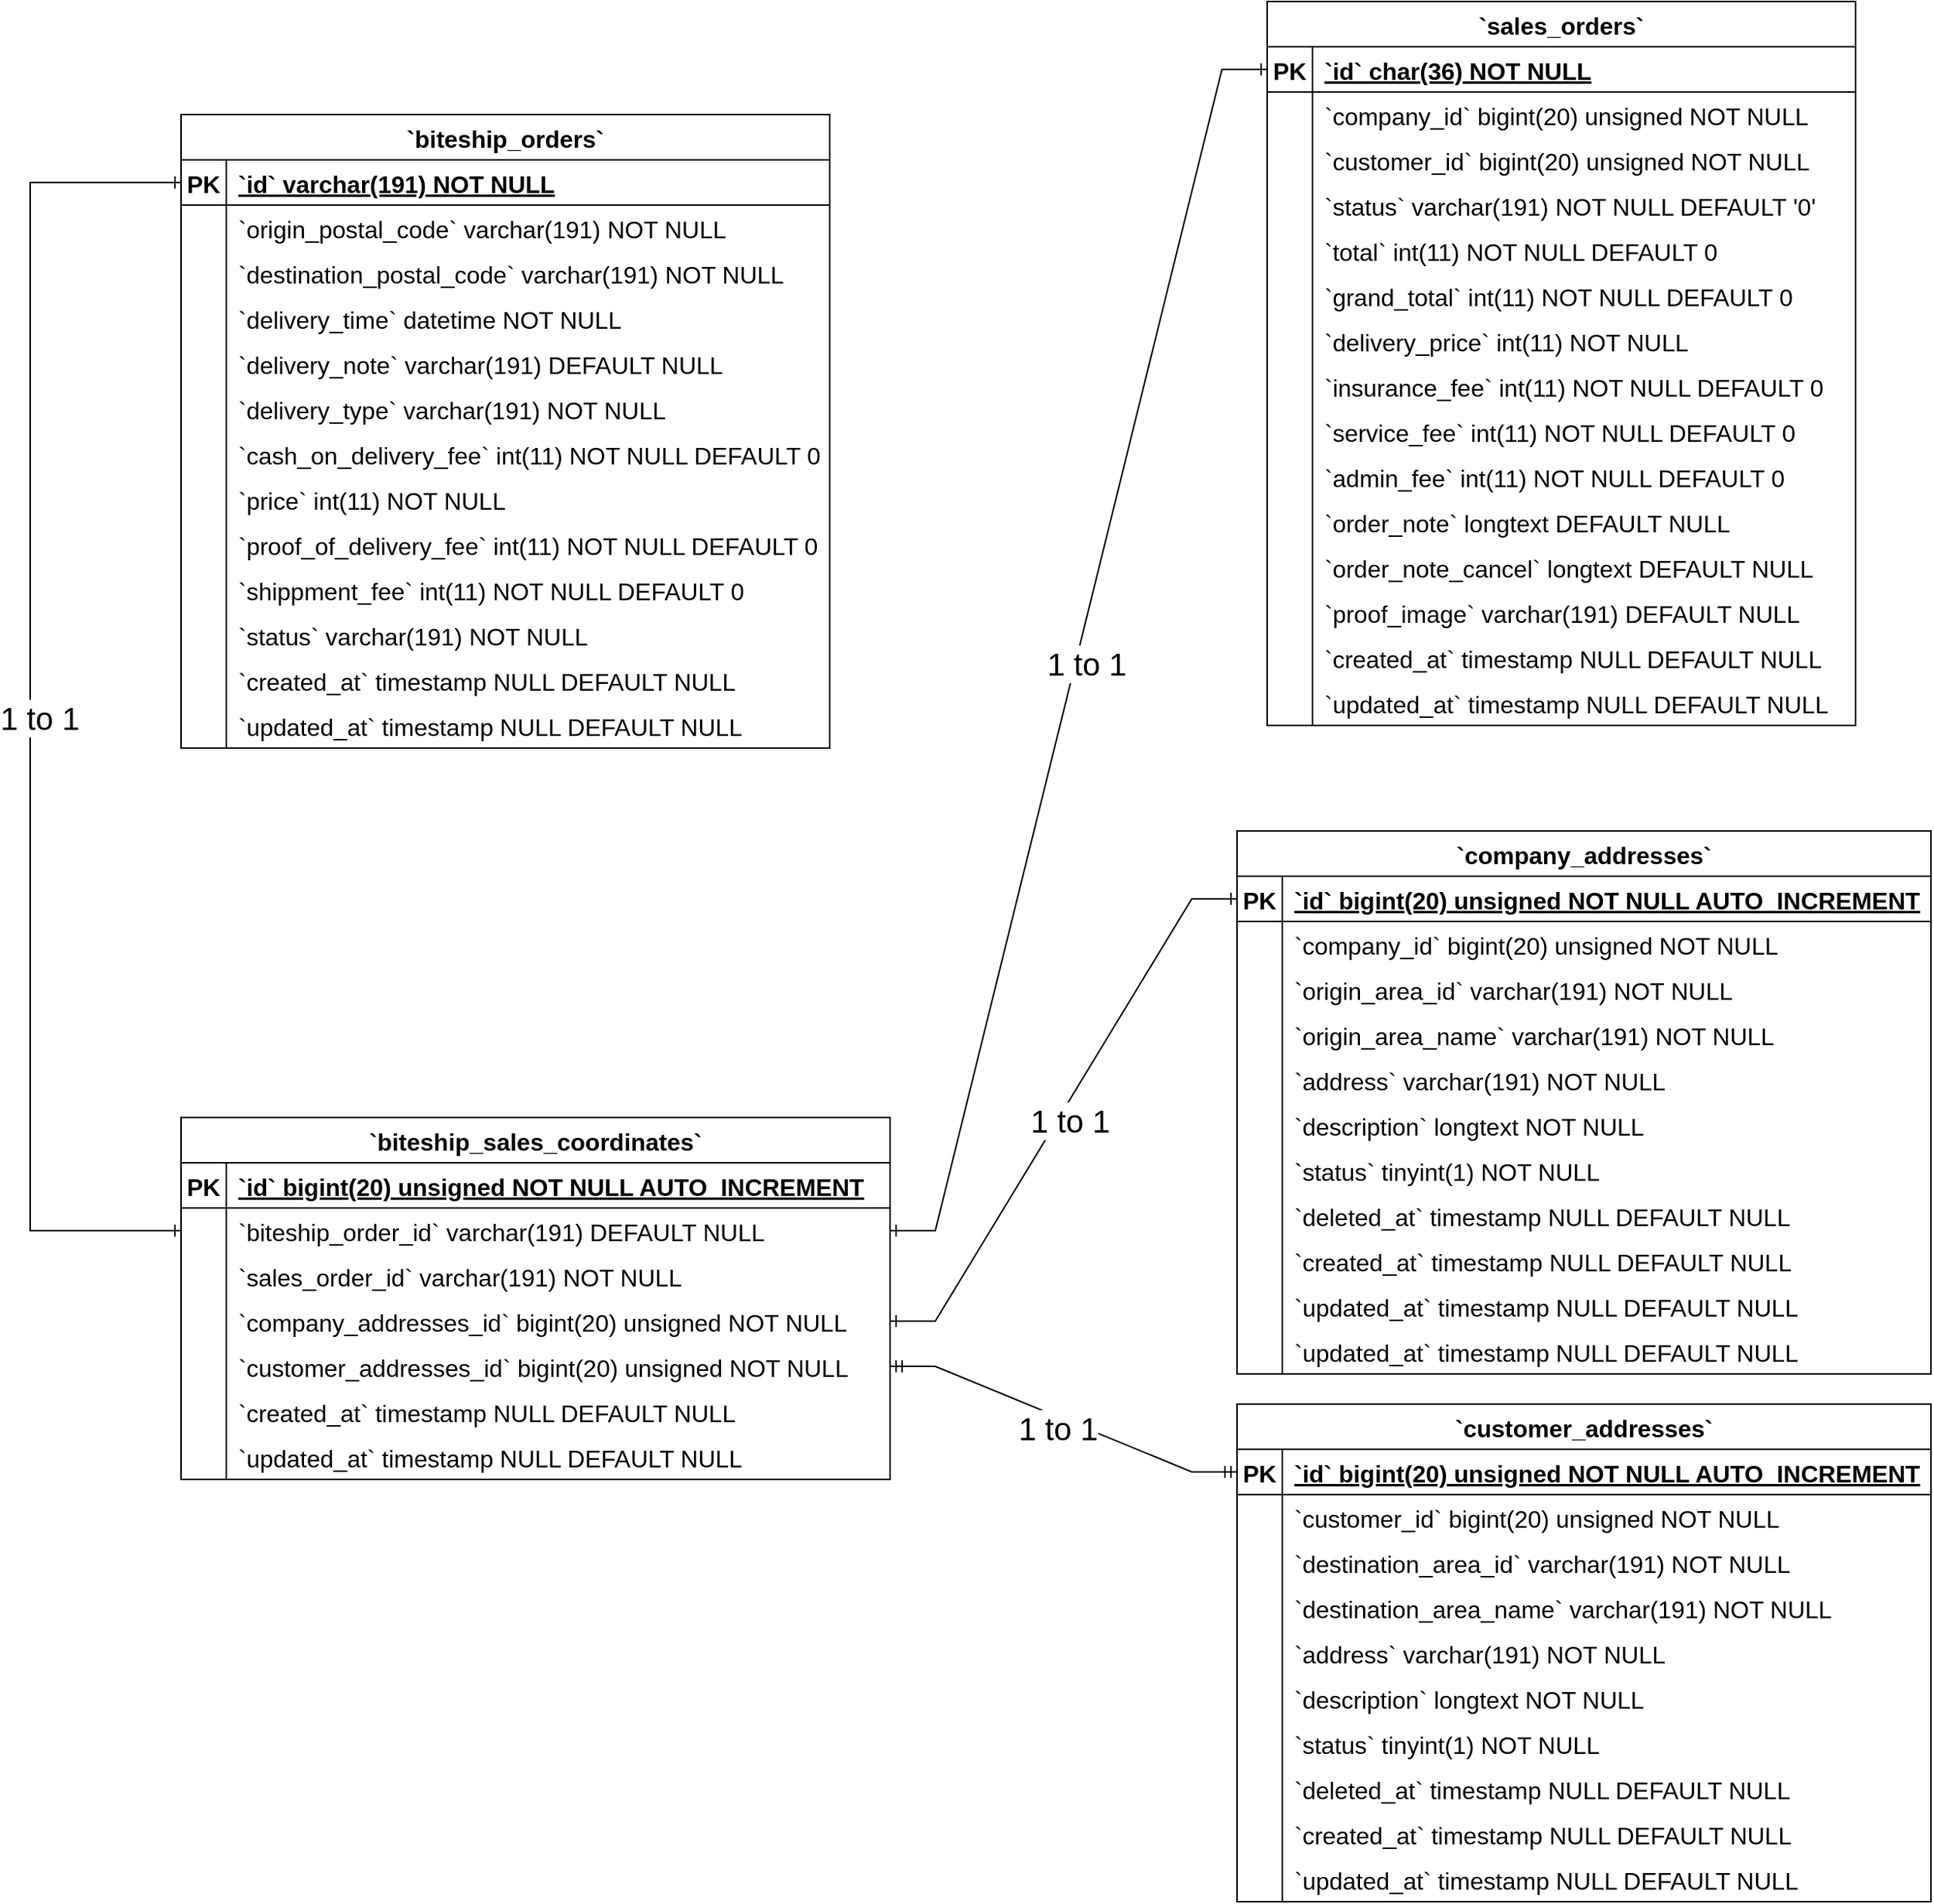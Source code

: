 <mxfile version="24.3.0" type="github">
  <diagram name="Page-1" id="8Psc0w5pOtjklEjKOJKj">
    <mxGraphModel dx="2759" dy="1013" grid="1" gridSize="10" guides="1" tooltips="1" connect="1" arrows="1" fold="1" page="1" pageScale="1" pageWidth="850" pageHeight="1100" math="0" shadow="0">
      <root>
        <mxCell id="0" />
        <mxCell id="1" parent="0" />
        <mxCell id="AU0Ztp3cQXlXm_hRGPmK-1" value="`biteship_orders`" style="shape=table;startSize=30;container=1;collapsible=1;childLayout=tableLayout;fixedRows=1;rowLines=0;fontStyle=1;align=center;resizeLast=1;fontSize=16;" parent="1" vertex="1">
          <mxGeometry x="-360" y="85" width="430" height="420" as="geometry" />
        </mxCell>
        <mxCell id="AU0Ztp3cQXlXm_hRGPmK-2" value="" style="shape=tableRow;horizontal=0;startSize=0;swimlaneHead=0;swimlaneBody=0;fillColor=none;collapsible=0;dropTarget=0;points=[[0,0.5],[1,0.5]];portConstraint=eastwest;strokeColor=inherit;top=0;left=0;right=0;bottom=1;fontSize=16;" parent="AU0Ztp3cQXlXm_hRGPmK-1" vertex="1">
          <mxGeometry y="30" width="430" height="30" as="geometry" />
        </mxCell>
        <mxCell id="AU0Ztp3cQXlXm_hRGPmK-3" value="PK" style="shape=partialRectangle;overflow=hidden;connectable=0;fillColor=none;strokeColor=inherit;top=0;left=0;bottom=0;right=0;fontStyle=1;fontSize=16;" parent="AU0Ztp3cQXlXm_hRGPmK-2" vertex="1">
          <mxGeometry width="30" height="30" as="geometry">
            <mxRectangle width="30" height="30" as="alternateBounds" />
          </mxGeometry>
        </mxCell>
        <mxCell id="AU0Ztp3cQXlXm_hRGPmK-4" value="`id` varchar(191) NOT NULL" style="shape=partialRectangle;overflow=hidden;connectable=0;fillColor=none;align=left;strokeColor=inherit;top=0;left=0;bottom=0;right=0;spacingLeft=6;fontStyle=5;fontSize=16;" parent="AU0Ztp3cQXlXm_hRGPmK-2" vertex="1">
          <mxGeometry x="30" width="400" height="30" as="geometry">
            <mxRectangle width="400" height="30" as="alternateBounds" />
          </mxGeometry>
        </mxCell>
        <mxCell id="AU0Ztp3cQXlXm_hRGPmK-5" value="" style="shape=tableRow;horizontal=0;startSize=0;swimlaneHead=0;swimlaneBody=0;fillColor=none;collapsible=0;dropTarget=0;points=[[0,0.5],[1,0.5]];portConstraint=eastwest;strokeColor=inherit;top=0;left=0;right=0;bottom=0;fontSize=16;" parent="AU0Ztp3cQXlXm_hRGPmK-1" vertex="1">
          <mxGeometry y="60" width="430" height="30" as="geometry" />
        </mxCell>
        <mxCell id="AU0Ztp3cQXlXm_hRGPmK-6" value="" style="shape=partialRectangle;overflow=hidden;connectable=0;fillColor=none;strokeColor=inherit;top=0;left=0;bottom=0;right=0;fontSize=16;" parent="AU0Ztp3cQXlXm_hRGPmK-5" vertex="1">
          <mxGeometry width="30" height="30" as="geometry">
            <mxRectangle width="30" height="30" as="alternateBounds" />
          </mxGeometry>
        </mxCell>
        <mxCell id="AU0Ztp3cQXlXm_hRGPmK-7" value="`origin_postal_code` varchar(191) NOT NULL" style="shape=partialRectangle;overflow=hidden;connectable=0;fillColor=none;align=left;strokeColor=inherit;top=0;left=0;bottom=0;right=0;spacingLeft=6;fontSize=16;" parent="AU0Ztp3cQXlXm_hRGPmK-5" vertex="1">
          <mxGeometry x="30" width="400" height="30" as="geometry">
            <mxRectangle width="400" height="30" as="alternateBounds" />
          </mxGeometry>
        </mxCell>
        <mxCell id="AU0Ztp3cQXlXm_hRGPmK-8" value="" style="shape=tableRow;horizontal=0;startSize=0;swimlaneHead=0;swimlaneBody=0;fillColor=none;collapsible=0;dropTarget=0;points=[[0,0.5],[1,0.5]];portConstraint=eastwest;strokeColor=inherit;top=0;left=0;right=0;bottom=0;fontSize=16;" parent="AU0Ztp3cQXlXm_hRGPmK-1" vertex="1">
          <mxGeometry y="90" width="430" height="30" as="geometry" />
        </mxCell>
        <mxCell id="AU0Ztp3cQXlXm_hRGPmK-9" value="" style="shape=partialRectangle;overflow=hidden;connectable=0;fillColor=none;strokeColor=inherit;top=0;left=0;bottom=0;right=0;fontSize=16;" parent="AU0Ztp3cQXlXm_hRGPmK-8" vertex="1">
          <mxGeometry width="30" height="30" as="geometry">
            <mxRectangle width="30" height="30" as="alternateBounds" />
          </mxGeometry>
        </mxCell>
        <mxCell id="AU0Ztp3cQXlXm_hRGPmK-10" value="`destination_postal_code` varchar(191) NOT NULL" style="shape=partialRectangle;overflow=hidden;connectable=0;fillColor=none;align=left;strokeColor=inherit;top=0;left=0;bottom=0;right=0;spacingLeft=6;fontSize=16;" parent="AU0Ztp3cQXlXm_hRGPmK-8" vertex="1">
          <mxGeometry x="30" width="400" height="30" as="geometry">
            <mxRectangle width="400" height="30" as="alternateBounds" />
          </mxGeometry>
        </mxCell>
        <mxCell id="AU0Ztp3cQXlXm_hRGPmK-11" value="" style="shape=tableRow;horizontal=0;startSize=0;swimlaneHead=0;swimlaneBody=0;fillColor=none;collapsible=0;dropTarget=0;points=[[0,0.5],[1,0.5]];portConstraint=eastwest;strokeColor=inherit;top=0;left=0;right=0;bottom=0;fontSize=16;" parent="AU0Ztp3cQXlXm_hRGPmK-1" vertex="1">
          <mxGeometry y="120" width="430" height="30" as="geometry" />
        </mxCell>
        <mxCell id="AU0Ztp3cQXlXm_hRGPmK-12" value="" style="shape=partialRectangle;overflow=hidden;connectable=0;fillColor=none;strokeColor=inherit;top=0;left=0;bottom=0;right=0;fontSize=16;" parent="AU0Ztp3cQXlXm_hRGPmK-11" vertex="1">
          <mxGeometry width="30" height="30" as="geometry">
            <mxRectangle width="30" height="30" as="alternateBounds" />
          </mxGeometry>
        </mxCell>
        <mxCell id="AU0Ztp3cQXlXm_hRGPmK-13" value="`delivery_time` datetime NOT NULL" style="shape=partialRectangle;overflow=hidden;connectable=0;fillColor=none;align=left;strokeColor=inherit;top=0;left=0;bottom=0;right=0;spacingLeft=6;fontSize=16;" parent="AU0Ztp3cQXlXm_hRGPmK-11" vertex="1">
          <mxGeometry x="30" width="400" height="30" as="geometry">
            <mxRectangle width="400" height="30" as="alternateBounds" />
          </mxGeometry>
        </mxCell>
        <mxCell id="AU0Ztp3cQXlXm_hRGPmK-14" value="" style="shape=tableRow;horizontal=0;startSize=0;swimlaneHead=0;swimlaneBody=0;fillColor=none;collapsible=0;dropTarget=0;points=[[0,0.5],[1,0.5]];portConstraint=eastwest;strokeColor=inherit;top=0;left=0;right=0;bottom=0;fontSize=16;" parent="AU0Ztp3cQXlXm_hRGPmK-1" vertex="1">
          <mxGeometry y="150" width="430" height="30" as="geometry" />
        </mxCell>
        <mxCell id="AU0Ztp3cQXlXm_hRGPmK-15" value="" style="shape=partialRectangle;overflow=hidden;connectable=0;fillColor=none;strokeColor=inherit;top=0;left=0;bottom=0;right=0;fontSize=16;" parent="AU0Ztp3cQXlXm_hRGPmK-14" vertex="1">
          <mxGeometry width="30" height="30" as="geometry">
            <mxRectangle width="30" height="30" as="alternateBounds" />
          </mxGeometry>
        </mxCell>
        <mxCell id="AU0Ztp3cQXlXm_hRGPmK-16" value="`delivery_note` varchar(191) DEFAULT NULL" style="shape=partialRectangle;overflow=hidden;connectable=0;fillColor=none;align=left;strokeColor=inherit;top=0;left=0;bottom=0;right=0;spacingLeft=6;fontSize=16;" parent="AU0Ztp3cQXlXm_hRGPmK-14" vertex="1">
          <mxGeometry x="30" width="400" height="30" as="geometry">
            <mxRectangle width="400" height="30" as="alternateBounds" />
          </mxGeometry>
        </mxCell>
        <mxCell id="AU0Ztp3cQXlXm_hRGPmK-17" value="" style="shape=tableRow;horizontal=0;startSize=0;swimlaneHead=0;swimlaneBody=0;fillColor=none;collapsible=0;dropTarget=0;points=[[0,0.5],[1,0.5]];portConstraint=eastwest;strokeColor=inherit;top=0;left=0;right=0;bottom=0;fontSize=16;" parent="AU0Ztp3cQXlXm_hRGPmK-1" vertex="1">
          <mxGeometry y="180" width="430" height="30" as="geometry" />
        </mxCell>
        <mxCell id="AU0Ztp3cQXlXm_hRGPmK-18" value="" style="shape=partialRectangle;overflow=hidden;connectable=0;fillColor=none;strokeColor=inherit;top=0;left=0;bottom=0;right=0;fontSize=16;" parent="AU0Ztp3cQXlXm_hRGPmK-17" vertex="1">
          <mxGeometry width="30" height="30" as="geometry">
            <mxRectangle width="30" height="30" as="alternateBounds" />
          </mxGeometry>
        </mxCell>
        <mxCell id="AU0Ztp3cQXlXm_hRGPmK-19" value="`delivery_type` varchar(191) NOT NULL" style="shape=partialRectangle;overflow=hidden;connectable=0;fillColor=none;align=left;strokeColor=inherit;top=0;left=0;bottom=0;right=0;spacingLeft=6;fontSize=16;" parent="AU0Ztp3cQXlXm_hRGPmK-17" vertex="1">
          <mxGeometry x="30" width="400" height="30" as="geometry">
            <mxRectangle width="400" height="30" as="alternateBounds" />
          </mxGeometry>
        </mxCell>
        <mxCell id="AU0Ztp3cQXlXm_hRGPmK-20" value="" style="shape=tableRow;horizontal=0;startSize=0;swimlaneHead=0;swimlaneBody=0;fillColor=none;collapsible=0;dropTarget=0;points=[[0,0.5],[1,0.5]];portConstraint=eastwest;strokeColor=inherit;top=0;left=0;right=0;bottom=0;fontSize=16;" parent="AU0Ztp3cQXlXm_hRGPmK-1" vertex="1">
          <mxGeometry y="210" width="430" height="30" as="geometry" />
        </mxCell>
        <mxCell id="AU0Ztp3cQXlXm_hRGPmK-21" value="" style="shape=partialRectangle;overflow=hidden;connectable=0;fillColor=none;strokeColor=inherit;top=0;left=0;bottom=0;right=0;fontSize=16;" parent="AU0Ztp3cQXlXm_hRGPmK-20" vertex="1">
          <mxGeometry width="30" height="30" as="geometry">
            <mxRectangle width="30" height="30" as="alternateBounds" />
          </mxGeometry>
        </mxCell>
        <mxCell id="AU0Ztp3cQXlXm_hRGPmK-22" value="`cash_on_delivery_fee` int(11) NOT NULL DEFAULT 0" style="shape=partialRectangle;overflow=hidden;connectable=0;fillColor=none;align=left;strokeColor=inherit;top=0;left=0;bottom=0;right=0;spacingLeft=6;fontSize=16;" parent="AU0Ztp3cQXlXm_hRGPmK-20" vertex="1">
          <mxGeometry x="30" width="400" height="30" as="geometry">
            <mxRectangle width="400" height="30" as="alternateBounds" />
          </mxGeometry>
        </mxCell>
        <mxCell id="AU0Ztp3cQXlXm_hRGPmK-23" value="" style="shape=tableRow;horizontal=0;startSize=0;swimlaneHead=0;swimlaneBody=0;fillColor=none;collapsible=0;dropTarget=0;points=[[0,0.5],[1,0.5]];portConstraint=eastwest;strokeColor=inherit;top=0;left=0;right=0;bottom=0;fontSize=16;" parent="AU0Ztp3cQXlXm_hRGPmK-1" vertex="1">
          <mxGeometry y="240" width="430" height="30" as="geometry" />
        </mxCell>
        <mxCell id="AU0Ztp3cQXlXm_hRGPmK-24" value="" style="shape=partialRectangle;overflow=hidden;connectable=0;fillColor=none;strokeColor=inherit;top=0;left=0;bottom=0;right=0;fontSize=16;" parent="AU0Ztp3cQXlXm_hRGPmK-23" vertex="1">
          <mxGeometry width="30" height="30" as="geometry">
            <mxRectangle width="30" height="30" as="alternateBounds" />
          </mxGeometry>
        </mxCell>
        <mxCell id="AU0Ztp3cQXlXm_hRGPmK-25" value="`price` int(11) NOT NULL" style="shape=partialRectangle;overflow=hidden;connectable=0;fillColor=none;align=left;strokeColor=inherit;top=0;left=0;bottom=0;right=0;spacingLeft=6;fontSize=16;" parent="AU0Ztp3cQXlXm_hRGPmK-23" vertex="1">
          <mxGeometry x="30" width="400" height="30" as="geometry">
            <mxRectangle width="400" height="30" as="alternateBounds" />
          </mxGeometry>
        </mxCell>
        <mxCell id="AU0Ztp3cQXlXm_hRGPmK-26" value="" style="shape=tableRow;horizontal=0;startSize=0;swimlaneHead=0;swimlaneBody=0;fillColor=none;collapsible=0;dropTarget=0;points=[[0,0.5],[1,0.5]];portConstraint=eastwest;strokeColor=inherit;top=0;left=0;right=0;bottom=0;fontSize=16;" parent="AU0Ztp3cQXlXm_hRGPmK-1" vertex="1">
          <mxGeometry y="270" width="430" height="30" as="geometry" />
        </mxCell>
        <mxCell id="AU0Ztp3cQXlXm_hRGPmK-27" value="" style="shape=partialRectangle;overflow=hidden;connectable=0;fillColor=none;strokeColor=inherit;top=0;left=0;bottom=0;right=0;fontSize=16;" parent="AU0Ztp3cQXlXm_hRGPmK-26" vertex="1">
          <mxGeometry width="30" height="30" as="geometry">
            <mxRectangle width="30" height="30" as="alternateBounds" />
          </mxGeometry>
        </mxCell>
        <mxCell id="AU0Ztp3cQXlXm_hRGPmK-28" value="`proof_of_delivery_fee` int(11) NOT NULL DEFAULT 0" style="shape=partialRectangle;overflow=hidden;connectable=0;fillColor=none;align=left;strokeColor=inherit;top=0;left=0;bottom=0;right=0;spacingLeft=6;fontSize=16;" parent="AU0Ztp3cQXlXm_hRGPmK-26" vertex="1">
          <mxGeometry x="30" width="400" height="30" as="geometry">
            <mxRectangle width="400" height="30" as="alternateBounds" />
          </mxGeometry>
        </mxCell>
        <mxCell id="AU0Ztp3cQXlXm_hRGPmK-29" value="" style="shape=tableRow;horizontal=0;startSize=0;swimlaneHead=0;swimlaneBody=0;fillColor=none;collapsible=0;dropTarget=0;points=[[0,0.5],[1,0.5]];portConstraint=eastwest;strokeColor=inherit;top=0;left=0;right=0;bottom=0;fontSize=16;" parent="AU0Ztp3cQXlXm_hRGPmK-1" vertex="1">
          <mxGeometry y="300" width="430" height="30" as="geometry" />
        </mxCell>
        <mxCell id="AU0Ztp3cQXlXm_hRGPmK-30" value="" style="shape=partialRectangle;overflow=hidden;connectable=0;fillColor=none;strokeColor=inherit;top=0;left=0;bottom=0;right=0;fontSize=16;" parent="AU0Ztp3cQXlXm_hRGPmK-29" vertex="1">
          <mxGeometry width="30" height="30" as="geometry">
            <mxRectangle width="30" height="30" as="alternateBounds" />
          </mxGeometry>
        </mxCell>
        <mxCell id="AU0Ztp3cQXlXm_hRGPmK-31" value="`shippment_fee` int(11) NOT NULL DEFAULT 0" style="shape=partialRectangle;overflow=hidden;connectable=0;fillColor=none;align=left;strokeColor=inherit;top=0;left=0;bottom=0;right=0;spacingLeft=6;fontSize=16;" parent="AU0Ztp3cQXlXm_hRGPmK-29" vertex="1">
          <mxGeometry x="30" width="400" height="30" as="geometry">
            <mxRectangle width="400" height="30" as="alternateBounds" />
          </mxGeometry>
        </mxCell>
        <mxCell id="AU0Ztp3cQXlXm_hRGPmK-32" value="" style="shape=tableRow;horizontal=0;startSize=0;swimlaneHead=0;swimlaneBody=0;fillColor=none;collapsible=0;dropTarget=0;points=[[0,0.5],[1,0.5]];portConstraint=eastwest;strokeColor=inherit;top=0;left=0;right=0;bottom=0;fontSize=16;" parent="AU0Ztp3cQXlXm_hRGPmK-1" vertex="1">
          <mxGeometry y="330" width="430" height="30" as="geometry" />
        </mxCell>
        <mxCell id="AU0Ztp3cQXlXm_hRGPmK-33" value="" style="shape=partialRectangle;overflow=hidden;connectable=0;fillColor=none;strokeColor=inherit;top=0;left=0;bottom=0;right=0;fontSize=16;" parent="AU0Ztp3cQXlXm_hRGPmK-32" vertex="1">
          <mxGeometry width="30" height="30" as="geometry">
            <mxRectangle width="30" height="30" as="alternateBounds" />
          </mxGeometry>
        </mxCell>
        <mxCell id="AU0Ztp3cQXlXm_hRGPmK-34" value="`status` varchar(191) NOT NULL" style="shape=partialRectangle;overflow=hidden;connectable=0;fillColor=none;align=left;strokeColor=inherit;top=0;left=0;bottom=0;right=0;spacingLeft=6;fontSize=16;" parent="AU0Ztp3cQXlXm_hRGPmK-32" vertex="1">
          <mxGeometry x="30" width="400" height="30" as="geometry">
            <mxRectangle width="400" height="30" as="alternateBounds" />
          </mxGeometry>
        </mxCell>
        <mxCell id="AU0Ztp3cQXlXm_hRGPmK-35" value="" style="shape=tableRow;horizontal=0;startSize=0;swimlaneHead=0;swimlaneBody=0;fillColor=none;collapsible=0;dropTarget=0;points=[[0,0.5],[1,0.5]];portConstraint=eastwest;strokeColor=inherit;top=0;left=0;right=0;bottom=0;fontSize=16;" parent="AU0Ztp3cQXlXm_hRGPmK-1" vertex="1">
          <mxGeometry y="360" width="430" height="30" as="geometry" />
        </mxCell>
        <mxCell id="AU0Ztp3cQXlXm_hRGPmK-36" value="" style="shape=partialRectangle;overflow=hidden;connectable=0;fillColor=none;strokeColor=inherit;top=0;left=0;bottom=0;right=0;fontSize=16;" parent="AU0Ztp3cQXlXm_hRGPmK-35" vertex="1">
          <mxGeometry width="30" height="30" as="geometry">
            <mxRectangle width="30" height="30" as="alternateBounds" />
          </mxGeometry>
        </mxCell>
        <mxCell id="AU0Ztp3cQXlXm_hRGPmK-37" value="`created_at` timestamp NULL DEFAULT NULL" style="shape=partialRectangle;overflow=hidden;connectable=0;fillColor=none;align=left;strokeColor=inherit;top=0;left=0;bottom=0;right=0;spacingLeft=6;fontSize=16;" parent="AU0Ztp3cQXlXm_hRGPmK-35" vertex="1">
          <mxGeometry x="30" width="400" height="30" as="geometry">
            <mxRectangle width="400" height="30" as="alternateBounds" />
          </mxGeometry>
        </mxCell>
        <mxCell id="AU0Ztp3cQXlXm_hRGPmK-38" value="" style="shape=tableRow;horizontal=0;startSize=0;swimlaneHead=0;swimlaneBody=0;fillColor=none;collapsible=0;dropTarget=0;points=[[0,0.5],[1,0.5]];portConstraint=eastwest;strokeColor=inherit;top=0;left=0;right=0;bottom=0;fontSize=16;" parent="AU0Ztp3cQXlXm_hRGPmK-1" vertex="1">
          <mxGeometry y="390" width="430" height="30" as="geometry" />
        </mxCell>
        <mxCell id="AU0Ztp3cQXlXm_hRGPmK-39" value="" style="shape=partialRectangle;overflow=hidden;connectable=0;fillColor=none;strokeColor=inherit;top=0;left=0;bottom=0;right=0;fontSize=16;" parent="AU0Ztp3cQXlXm_hRGPmK-38" vertex="1">
          <mxGeometry width="30" height="30" as="geometry">
            <mxRectangle width="30" height="30" as="alternateBounds" />
          </mxGeometry>
        </mxCell>
        <mxCell id="AU0Ztp3cQXlXm_hRGPmK-40" value="`updated_at` timestamp NULL DEFAULT NULL" style="shape=partialRectangle;overflow=hidden;connectable=0;fillColor=none;align=left;strokeColor=inherit;top=0;left=0;bottom=0;right=0;spacingLeft=6;fontSize=16;" parent="AU0Ztp3cQXlXm_hRGPmK-38" vertex="1">
          <mxGeometry x="30" width="400" height="30" as="geometry">
            <mxRectangle width="400" height="30" as="alternateBounds" />
          </mxGeometry>
        </mxCell>
        <mxCell id="AU0Ztp3cQXlXm_hRGPmK-41" value="`biteship_sales_coordinates`" style="shape=table;startSize=30;container=1;collapsible=1;childLayout=tableLayout;fixedRows=1;rowLines=0;fontStyle=1;align=center;resizeLast=1;fontSize=16;" parent="1" vertex="1">
          <mxGeometry x="-360" y="750" width="470" height="240" as="geometry" />
        </mxCell>
        <mxCell id="AU0Ztp3cQXlXm_hRGPmK-42" value="" style="shape=tableRow;horizontal=0;startSize=0;swimlaneHead=0;swimlaneBody=0;fillColor=none;collapsible=0;dropTarget=0;points=[[0,0.5],[1,0.5]];portConstraint=eastwest;strokeColor=inherit;top=0;left=0;right=0;bottom=1;fontSize=16;" parent="AU0Ztp3cQXlXm_hRGPmK-41" vertex="1">
          <mxGeometry y="30" width="470" height="30" as="geometry" />
        </mxCell>
        <mxCell id="AU0Ztp3cQXlXm_hRGPmK-43" value="PK" style="shape=partialRectangle;overflow=hidden;connectable=0;fillColor=none;strokeColor=inherit;top=0;left=0;bottom=0;right=0;fontStyle=1;fontSize=16;" parent="AU0Ztp3cQXlXm_hRGPmK-42" vertex="1">
          <mxGeometry width="30" height="30" as="geometry">
            <mxRectangle width="30" height="30" as="alternateBounds" />
          </mxGeometry>
        </mxCell>
        <mxCell id="AU0Ztp3cQXlXm_hRGPmK-44" value="`id` bigint(20) unsigned NOT NULL AUTO_INCREMENT" style="shape=partialRectangle;overflow=hidden;connectable=0;fillColor=none;align=left;strokeColor=inherit;top=0;left=0;bottom=0;right=0;spacingLeft=6;fontStyle=5;fontSize=16;" parent="AU0Ztp3cQXlXm_hRGPmK-42" vertex="1">
          <mxGeometry x="30" width="440" height="30" as="geometry">
            <mxRectangle width="440" height="30" as="alternateBounds" />
          </mxGeometry>
        </mxCell>
        <mxCell id="AU0Ztp3cQXlXm_hRGPmK-45" value="" style="shape=tableRow;horizontal=0;startSize=0;swimlaneHead=0;swimlaneBody=0;fillColor=none;collapsible=0;dropTarget=0;points=[[0,0.5],[1,0.5]];portConstraint=eastwest;strokeColor=inherit;top=0;left=0;right=0;bottom=0;fontSize=16;" parent="AU0Ztp3cQXlXm_hRGPmK-41" vertex="1">
          <mxGeometry y="60" width="470" height="30" as="geometry" />
        </mxCell>
        <mxCell id="AU0Ztp3cQXlXm_hRGPmK-46" value="" style="shape=partialRectangle;overflow=hidden;connectable=0;fillColor=none;strokeColor=inherit;top=0;left=0;bottom=0;right=0;fontSize=16;" parent="AU0Ztp3cQXlXm_hRGPmK-45" vertex="1">
          <mxGeometry width="30" height="30" as="geometry">
            <mxRectangle width="30" height="30" as="alternateBounds" />
          </mxGeometry>
        </mxCell>
        <mxCell id="AU0Ztp3cQXlXm_hRGPmK-47" value="`biteship_order_id` varchar(191) DEFAULT NULL" style="shape=partialRectangle;overflow=hidden;connectable=0;fillColor=none;align=left;strokeColor=inherit;top=0;left=0;bottom=0;right=0;spacingLeft=6;fontSize=16;" parent="AU0Ztp3cQXlXm_hRGPmK-45" vertex="1">
          <mxGeometry x="30" width="440" height="30" as="geometry">
            <mxRectangle width="440" height="30" as="alternateBounds" />
          </mxGeometry>
        </mxCell>
        <mxCell id="AU0Ztp3cQXlXm_hRGPmK-48" value="" style="shape=tableRow;horizontal=0;startSize=0;swimlaneHead=0;swimlaneBody=0;fillColor=none;collapsible=0;dropTarget=0;points=[[0,0.5],[1,0.5]];portConstraint=eastwest;strokeColor=inherit;top=0;left=0;right=0;bottom=0;fontSize=16;" parent="AU0Ztp3cQXlXm_hRGPmK-41" vertex="1">
          <mxGeometry y="90" width="470" height="30" as="geometry" />
        </mxCell>
        <mxCell id="AU0Ztp3cQXlXm_hRGPmK-49" value="" style="shape=partialRectangle;overflow=hidden;connectable=0;fillColor=none;strokeColor=inherit;top=0;left=0;bottom=0;right=0;fontSize=16;" parent="AU0Ztp3cQXlXm_hRGPmK-48" vertex="1">
          <mxGeometry width="30" height="30" as="geometry">
            <mxRectangle width="30" height="30" as="alternateBounds" />
          </mxGeometry>
        </mxCell>
        <mxCell id="AU0Ztp3cQXlXm_hRGPmK-50" value="`sales_order_id` varchar(191) NOT NULL" style="shape=partialRectangle;overflow=hidden;connectable=0;fillColor=none;align=left;strokeColor=inherit;top=0;left=0;bottom=0;right=0;spacingLeft=6;fontSize=16;" parent="AU0Ztp3cQXlXm_hRGPmK-48" vertex="1">
          <mxGeometry x="30" width="440" height="30" as="geometry">
            <mxRectangle width="440" height="30" as="alternateBounds" />
          </mxGeometry>
        </mxCell>
        <mxCell id="AU0Ztp3cQXlXm_hRGPmK-51" value="" style="shape=tableRow;horizontal=0;startSize=0;swimlaneHead=0;swimlaneBody=0;fillColor=none;collapsible=0;dropTarget=0;points=[[0,0.5],[1,0.5]];portConstraint=eastwest;strokeColor=inherit;top=0;left=0;right=0;bottom=0;fontSize=16;" parent="AU0Ztp3cQXlXm_hRGPmK-41" vertex="1">
          <mxGeometry y="120" width="470" height="30" as="geometry" />
        </mxCell>
        <mxCell id="AU0Ztp3cQXlXm_hRGPmK-52" value="" style="shape=partialRectangle;overflow=hidden;connectable=0;fillColor=none;strokeColor=inherit;top=0;left=0;bottom=0;right=0;fontSize=16;" parent="AU0Ztp3cQXlXm_hRGPmK-51" vertex="1">
          <mxGeometry width="30" height="30" as="geometry">
            <mxRectangle width="30" height="30" as="alternateBounds" />
          </mxGeometry>
        </mxCell>
        <mxCell id="AU0Ztp3cQXlXm_hRGPmK-53" value="`company_addresses_id` bigint(20) unsigned NOT NULL" style="shape=partialRectangle;overflow=hidden;connectable=0;fillColor=none;align=left;strokeColor=inherit;top=0;left=0;bottom=0;right=0;spacingLeft=6;fontSize=16;" parent="AU0Ztp3cQXlXm_hRGPmK-51" vertex="1">
          <mxGeometry x="30" width="440" height="30" as="geometry">
            <mxRectangle width="440" height="30" as="alternateBounds" />
          </mxGeometry>
        </mxCell>
        <mxCell id="AU0Ztp3cQXlXm_hRGPmK-54" value="" style="shape=tableRow;horizontal=0;startSize=0;swimlaneHead=0;swimlaneBody=0;fillColor=none;collapsible=0;dropTarget=0;points=[[0,0.5],[1,0.5]];portConstraint=eastwest;strokeColor=inherit;top=0;left=0;right=0;bottom=0;fontSize=16;" parent="AU0Ztp3cQXlXm_hRGPmK-41" vertex="1">
          <mxGeometry y="150" width="470" height="30" as="geometry" />
        </mxCell>
        <mxCell id="AU0Ztp3cQXlXm_hRGPmK-55" value="" style="shape=partialRectangle;overflow=hidden;connectable=0;fillColor=none;strokeColor=inherit;top=0;left=0;bottom=0;right=0;fontSize=16;" parent="AU0Ztp3cQXlXm_hRGPmK-54" vertex="1">
          <mxGeometry width="30" height="30" as="geometry">
            <mxRectangle width="30" height="30" as="alternateBounds" />
          </mxGeometry>
        </mxCell>
        <mxCell id="AU0Ztp3cQXlXm_hRGPmK-56" value="`customer_addresses_id` bigint(20) unsigned NOT NULL" style="shape=partialRectangle;overflow=hidden;connectable=0;fillColor=none;align=left;strokeColor=inherit;top=0;left=0;bottom=0;right=0;spacingLeft=6;fontSize=16;" parent="AU0Ztp3cQXlXm_hRGPmK-54" vertex="1">
          <mxGeometry x="30" width="440" height="30" as="geometry">
            <mxRectangle width="440" height="30" as="alternateBounds" />
          </mxGeometry>
        </mxCell>
        <mxCell id="AU0Ztp3cQXlXm_hRGPmK-57" value="" style="shape=tableRow;horizontal=0;startSize=0;swimlaneHead=0;swimlaneBody=0;fillColor=none;collapsible=0;dropTarget=0;points=[[0,0.5],[1,0.5]];portConstraint=eastwest;strokeColor=inherit;top=0;left=0;right=0;bottom=0;fontSize=16;" parent="AU0Ztp3cQXlXm_hRGPmK-41" vertex="1">
          <mxGeometry y="180" width="470" height="30" as="geometry" />
        </mxCell>
        <mxCell id="AU0Ztp3cQXlXm_hRGPmK-58" value="" style="shape=partialRectangle;overflow=hidden;connectable=0;fillColor=none;strokeColor=inherit;top=0;left=0;bottom=0;right=0;fontSize=16;" parent="AU0Ztp3cQXlXm_hRGPmK-57" vertex="1">
          <mxGeometry width="30" height="30" as="geometry">
            <mxRectangle width="30" height="30" as="alternateBounds" />
          </mxGeometry>
        </mxCell>
        <mxCell id="AU0Ztp3cQXlXm_hRGPmK-59" value="`created_at` timestamp NULL DEFAULT NULL" style="shape=partialRectangle;overflow=hidden;connectable=0;fillColor=none;align=left;strokeColor=inherit;top=0;left=0;bottom=0;right=0;spacingLeft=6;fontSize=16;" parent="AU0Ztp3cQXlXm_hRGPmK-57" vertex="1">
          <mxGeometry x="30" width="440" height="30" as="geometry">
            <mxRectangle width="440" height="30" as="alternateBounds" />
          </mxGeometry>
        </mxCell>
        <mxCell id="AU0Ztp3cQXlXm_hRGPmK-60" value="" style="shape=tableRow;horizontal=0;startSize=0;swimlaneHead=0;swimlaneBody=0;fillColor=none;collapsible=0;dropTarget=0;points=[[0,0.5],[1,0.5]];portConstraint=eastwest;strokeColor=inherit;top=0;left=0;right=0;bottom=0;fontSize=16;" parent="AU0Ztp3cQXlXm_hRGPmK-41" vertex="1">
          <mxGeometry y="210" width="470" height="30" as="geometry" />
        </mxCell>
        <mxCell id="AU0Ztp3cQXlXm_hRGPmK-61" value="" style="shape=partialRectangle;overflow=hidden;connectable=0;fillColor=none;strokeColor=inherit;top=0;left=0;bottom=0;right=0;fontSize=16;" parent="AU0Ztp3cQXlXm_hRGPmK-60" vertex="1">
          <mxGeometry width="30" height="30" as="geometry">
            <mxRectangle width="30" height="30" as="alternateBounds" />
          </mxGeometry>
        </mxCell>
        <mxCell id="AU0Ztp3cQXlXm_hRGPmK-62" value="`updated_at` timestamp NULL DEFAULT NULL" style="shape=partialRectangle;overflow=hidden;connectable=0;fillColor=none;align=left;strokeColor=inherit;top=0;left=0;bottom=0;right=0;spacingLeft=6;fontSize=16;" parent="AU0Ztp3cQXlXm_hRGPmK-60" vertex="1">
          <mxGeometry x="30" width="440" height="30" as="geometry">
            <mxRectangle width="440" height="30" as="alternateBounds" />
          </mxGeometry>
        </mxCell>
        <mxCell id="AU0Ztp3cQXlXm_hRGPmK-87" value="`company_addresses`" style="shape=table;startSize=30;container=1;collapsible=1;childLayout=tableLayout;fixedRows=1;rowLines=0;fontStyle=1;align=center;resizeLast=1;fontSize=16;" parent="1" vertex="1">
          <mxGeometry x="340" y="560" width="460" height="360" as="geometry" />
        </mxCell>
        <mxCell id="AU0Ztp3cQXlXm_hRGPmK-88" value="" style="shape=tableRow;horizontal=0;startSize=0;swimlaneHead=0;swimlaneBody=0;fillColor=none;collapsible=0;dropTarget=0;points=[[0,0.5],[1,0.5]];portConstraint=eastwest;strokeColor=inherit;top=0;left=0;right=0;bottom=1;fontSize=16;" parent="AU0Ztp3cQXlXm_hRGPmK-87" vertex="1">
          <mxGeometry y="30" width="460" height="30" as="geometry" />
        </mxCell>
        <mxCell id="AU0Ztp3cQXlXm_hRGPmK-89" value="PK" style="shape=partialRectangle;overflow=hidden;connectable=0;fillColor=none;strokeColor=inherit;top=0;left=0;bottom=0;right=0;fontStyle=1;fontSize=16;" parent="AU0Ztp3cQXlXm_hRGPmK-88" vertex="1">
          <mxGeometry width="30" height="30" as="geometry">
            <mxRectangle width="30" height="30" as="alternateBounds" />
          </mxGeometry>
        </mxCell>
        <mxCell id="AU0Ztp3cQXlXm_hRGPmK-90" value="`id` bigint(20) unsigned NOT NULL AUTO_INCREMENT" style="shape=partialRectangle;overflow=hidden;connectable=0;fillColor=none;align=left;strokeColor=inherit;top=0;left=0;bottom=0;right=0;spacingLeft=6;fontStyle=5;fontSize=16;" parent="AU0Ztp3cQXlXm_hRGPmK-88" vertex="1">
          <mxGeometry x="30" width="430" height="30" as="geometry">
            <mxRectangle width="430" height="30" as="alternateBounds" />
          </mxGeometry>
        </mxCell>
        <mxCell id="AU0Ztp3cQXlXm_hRGPmK-91" value="" style="shape=tableRow;horizontal=0;startSize=0;swimlaneHead=0;swimlaneBody=0;fillColor=none;collapsible=0;dropTarget=0;points=[[0,0.5],[1,0.5]];portConstraint=eastwest;strokeColor=inherit;top=0;left=0;right=0;bottom=0;fontSize=16;" parent="AU0Ztp3cQXlXm_hRGPmK-87" vertex="1">
          <mxGeometry y="60" width="460" height="30" as="geometry" />
        </mxCell>
        <mxCell id="AU0Ztp3cQXlXm_hRGPmK-92" value="" style="shape=partialRectangle;overflow=hidden;connectable=0;fillColor=none;strokeColor=inherit;top=0;left=0;bottom=0;right=0;fontSize=16;" parent="AU0Ztp3cQXlXm_hRGPmK-91" vertex="1">
          <mxGeometry width="30" height="30" as="geometry">
            <mxRectangle width="30" height="30" as="alternateBounds" />
          </mxGeometry>
        </mxCell>
        <mxCell id="AU0Ztp3cQXlXm_hRGPmK-93" value="`company_id` bigint(20) unsigned NOT NULL" style="shape=partialRectangle;overflow=hidden;connectable=0;fillColor=none;align=left;strokeColor=inherit;top=0;left=0;bottom=0;right=0;spacingLeft=6;fontSize=16;" parent="AU0Ztp3cQXlXm_hRGPmK-91" vertex="1">
          <mxGeometry x="30" width="430" height="30" as="geometry">
            <mxRectangle width="430" height="30" as="alternateBounds" />
          </mxGeometry>
        </mxCell>
        <mxCell id="AU0Ztp3cQXlXm_hRGPmK-94" value="" style="shape=tableRow;horizontal=0;startSize=0;swimlaneHead=0;swimlaneBody=0;fillColor=none;collapsible=0;dropTarget=0;points=[[0,0.5],[1,0.5]];portConstraint=eastwest;strokeColor=inherit;top=0;left=0;right=0;bottom=0;fontSize=16;" parent="AU0Ztp3cQXlXm_hRGPmK-87" vertex="1">
          <mxGeometry y="90" width="460" height="30" as="geometry" />
        </mxCell>
        <mxCell id="AU0Ztp3cQXlXm_hRGPmK-95" value="" style="shape=partialRectangle;overflow=hidden;connectable=0;fillColor=none;strokeColor=inherit;top=0;left=0;bottom=0;right=0;fontSize=16;" parent="AU0Ztp3cQXlXm_hRGPmK-94" vertex="1">
          <mxGeometry width="30" height="30" as="geometry">
            <mxRectangle width="30" height="30" as="alternateBounds" />
          </mxGeometry>
        </mxCell>
        <mxCell id="AU0Ztp3cQXlXm_hRGPmK-96" value="`origin_area_id` varchar(191) NOT NULL" style="shape=partialRectangle;overflow=hidden;connectable=0;fillColor=none;align=left;strokeColor=inherit;top=0;left=0;bottom=0;right=0;spacingLeft=6;fontSize=16;" parent="AU0Ztp3cQXlXm_hRGPmK-94" vertex="1">
          <mxGeometry x="30" width="430" height="30" as="geometry">
            <mxRectangle width="430" height="30" as="alternateBounds" />
          </mxGeometry>
        </mxCell>
        <mxCell id="AU0Ztp3cQXlXm_hRGPmK-97" value="" style="shape=tableRow;horizontal=0;startSize=0;swimlaneHead=0;swimlaneBody=0;fillColor=none;collapsible=0;dropTarget=0;points=[[0,0.5],[1,0.5]];portConstraint=eastwest;strokeColor=inherit;top=0;left=0;right=0;bottom=0;fontSize=16;" parent="AU0Ztp3cQXlXm_hRGPmK-87" vertex="1">
          <mxGeometry y="120" width="460" height="30" as="geometry" />
        </mxCell>
        <mxCell id="AU0Ztp3cQXlXm_hRGPmK-98" value="" style="shape=partialRectangle;overflow=hidden;connectable=0;fillColor=none;strokeColor=inherit;top=0;left=0;bottom=0;right=0;fontSize=16;" parent="AU0Ztp3cQXlXm_hRGPmK-97" vertex="1">
          <mxGeometry width="30" height="30" as="geometry">
            <mxRectangle width="30" height="30" as="alternateBounds" />
          </mxGeometry>
        </mxCell>
        <mxCell id="AU0Ztp3cQXlXm_hRGPmK-99" value="`origin_area_name` varchar(191) NOT NULL" style="shape=partialRectangle;overflow=hidden;connectable=0;fillColor=none;align=left;strokeColor=inherit;top=0;left=0;bottom=0;right=0;spacingLeft=6;fontSize=16;" parent="AU0Ztp3cQXlXm_hRGPmK-97" vertex="1">
          <mxGeometry x="30" width="430" height="30" as="geometry">
            <mxRectangle width="430" height="30" as="alternateBounds" />
          </mxGeometry>
        </mxCell>
        <mxCell id="AU0Ztp3cQXlXm_hRGPmK-100" value="" style="shape=tableRow;horizontal=0;startSize=0;swimlaneHead=0;swimlaneBody=0;fillColor=none;collapsible=0;dropTarget=0;points=[[0,0.5],[1,0.5]];portConstraint=eastwest;strokeColor=inherit;top=0;left=0;right=0;bottom=0;fontSize=16;" parent="AU0Ztp3cQXlXm_hRGPmK-87" vertex="1">
          <mxGeometry y="150" width="460" height="30" as="geometry" />
        </mxCell>
        <mxCell id="AU0Ztp3cQXlXm_hRGPmK-101" value="" style="shape=partialRectangle;overflow=hidden;connectable=0;fillColor=none;strokeColor=inherit;top=0;left=0;bottom=0;right=0;fontSize=16;" parent="AU0Ztp3cQXlXm_hRGPmK-100" vertex="1">
          <mxGeometry width="30" height="30" as="geometry">
            <mxRectangle width="30" height="30" as="alternateBounds" />
          </mxGeometry>
        </mxCell>
        <mxCell id="AU0Ztp3cQXlXm_hRGPmK-102" value="`address` varchar(191) NOT NULL" style="shape=partialRectangle;overflow=hidden;connectable=0;fillColor=none;align=left;strokeColor=inherit;top=0;left=0;bottom=0;right=0;spacingLeft=6;fontSize=16;" parent="AU0Ztp3cQXlXm_hRGPmK-100" vertex="1">
          <mxGeometry x="30" width="430" height="30" as="geometry">
            <mxRectangle width="430" height="30" as="alternateBounds" />
          </mxGeometry>
        </mxCell>
        <mxCell id="AU0Ztp3cQXlXm_hRGPmK-103" value="" style="shape=tableRow;horizontal=0;startSize=0;swimlaneHead=0;swimlaneBody=0;fillColor=none;collapsible=0;dropTarget=0;points=[[0,0.5],[1,0.5]];portConstraint=eastwest;strokeColor=inherit;top=0;left=0;right=0;bottom=0;fontSize=16;" parent="AU0Ztp3cQXlXm_hRGPmK-87" vertex="1">
          <mxGeometry y="180" width="460" height="30" as="geometry" />
        </mxCell>
        <mxCell id="AU0Ztp3cQXlXm_hRGPmK-104" value="" style="shape=partialRectangle;overflow=hidden;connectable=0;fillColor=none;strokeColor=inherit;top=0;left=0;bottom=0;right=0;fontSize=16;" parent="AU0Ztp3cQXlXm_hRGPmK-103" vertex="1">
          <mxGeometry width="30" height="30" as="geometry">
            <mxRectangle width="30" height="30" as="alternateBounds" />
          </mxGeometry>
        </mxCell>
        <mxCell id="AU0Ztp3cQXlXm_hRGPmK-105" value="`description` longtext NOT NULL" style="shape=partialRectangle;overflow=hidden;connectable=0;fillColor=none;align=left;strokeColor=inherit;top=0;left=0;bottom=0;right=0;spacingLeft=6;fontSize=16;" parent="AU0Ztp3cQXlXm_hRGPmK-103" vertex="1">
          <mxGeometry x="30" width="430" height="30" as="geometry">
            <mxRectangle width="430" height="30" as="alternateBounds" />
          </mxGeometry>
        </mxCell>
        <mxCell id="AU0Ztp3cQXlXm_hRGPmK-106" value="" style="shape=tableRow;horizontal=0;startSize=0;swimlaneHead=0;swimlaneBody=0;fillColor=none;collapsible=0;dropTarget=0;points=[[0,0.5],[1,0.5]];portConstraint=eastwest;strokeColor=inherit;top=0;left=0;right=0;bottom=0;fontSize=16;" parent="AU0Ztp3cQXlXm_hRGPmK-87" vertex="1">
          <mxGeometry y="210" width="460" height="30" as="geometry" />
        </mxCell>
        <mxCell id="AU0Ztp3cQXlXm_hRGPmK-107" value="" style="shape=partialRectangle;overflow=hidden;connectable=0;fillColor=none;strokeColor=inherit;top=0;left=0;bottom=0;right=0;fontSize=16;" parent="AU0Ztp3cQXlXm_hRGPmK-106" vertex="1">
          <mxGeometry width="30" height="30" as="geometry">
            <mxRectangle width="30" height="30" as="alternateBounds" />
          </mxGeometry>
        </mxCell>
        <mxCell id="AU0Ztp3cQXlXm_hRGPmK-108" value="`status` tinyint(1) NOT NULL" style="shape=partialRectangle;overflow=hidden;connectable=0;fillColor=none;align=left;strokeColor=inherit;top=0;left=0;bottom=0;right=0;spacingLeft=6;fontSize=16;" parent="AU0Ztp3cQXlXm_hRGPmK-106" vertex="1">
          <mxGeometry x="30" width="430" height="30" as="geometry">
            <mxRectangle width="430" height="30" as="alternateBounds" />
          </mxGeometry>
        </mxCell>
        <mxCell id="AU0Ztp3cQXlXm_hRGPmK-109" value="" style="shape=tableRow;horizontal=0;startSize=0;swimlaneHead=0;swimlaneBody=0;fillColor=none;collapsible=0;dropTarget=0;points=[[0,0.5],[1,0.5]];portConstraint=eastwest;strokeColor=inherit;top=0;left=0;right=0;bottom=0;fontSize=16;" parent="AU0Ztp3cQXlXm_hRGPmK-87" vertex="1">
          <mxGeometry y="240" width="460" height="30" as="geometry" />
        </mxCell>
        <mxCell id="AU0Ztp3cQXlXm_hRGPmK-110" value="" style="shape=partialRectangle;overflow=hidden;connectable=0;fillColor=none;strokeColor=inherit;top=0;left=0;bottom=0;right=0;fontSize=16;" parent="AU0Ztp3cQXlXm_hRGPmK-109" vertex="1">
          <mxGeometry width="30" height="30" as="geometry">
            <mxRectangle width="30" height="30" as="alternateBounds" />
          </mxGeometry>
        </mxCell>
        <mxCell id="AU0Ztp3cQXlXm_hRGPmK-111" value="`deleted_at` timestamp NULL DEFAULT NULL" style="shape=partialRectangle;overflow=hidden;connectable=0;fillColor=none;align=left;strokeColor=inherit;top=0;left=0;bottom=0;right=0;spacingLeft=6;fontSize=16;" parent="AU0Ztp3cQXlXm_hRGPmK-109" vertex="1">
          <mxGeometry x="30" width="430" height="30" as="geometry">
            <mxRectangle width="430" height="30" as="alternateBounds" />
          </mxGeometry>
        </mxCell>
        <mxCell id="AU0Ztp3cQXlXm_hRGPmK-112" value="" style="shape=tableRow;horizontal=0;startSize=0;swimlaneHead=0;swimlaneBody=0;fillColor=none;collapsible=0;dropTarget=0;points=[[0,0.5],[1,0.5]];portConstraint=eastwest;strokeColor=inherit;top=0;left=0;right=0;bottom=0;fontSize=16;" parent="AU0Ztp3cQXlXm_hRGPmK-87" vertex="1">
          <mxGeometry y="270" width="460" height="30" as="geometry" />
        </mxCell>
        <mxCell id="AU0Ztp3cQXlXm_hRGPmK-113" value="" style="shape=partialRectangle;overflow=hidden;connectable=0;fillColor=none;strokeColor=inherit;top=0;left=0;bottom=0;right=0;fontSize=16;" parent="AU0Ztp3cQXlXm_hRGPmK-112" vertex="1">
          <mxGeometry width="30" height="30" as="geometry">
            <mxRectangle width="30" height="30" as="alternateBounds" />
          </mxGeometry>
        </mxCell>
        <mxCell id="AU0Ztp3cQXlXm_hRGPmK-114" value="`created_at` timestamp NULL DEFAULT NULL" style="shape=partialRectangle;overflow=hidden;connectable=0;fillColor=none;align=left;strokeColor=inherit;top=0;left=0;bottom=0;right=0;spacingLeft=6;fontSize=16;" parent="AU0Ztp3cQXlXm_hRGPmK-112" vertex="1">
          <mxGeometry x="30" width="430" height="30" as="geometry">
            <mxRectangle width="430" height="30" as="alternateBounds" />
          </mxGeometry>
        </mxCell>
        <mxCell id="cpztayeYyfRWgtpFtKqJ-1" value="" style="shape=tableRow;horizontal=0;startSize=0;swimlaneHead=0;swimlaneBody=0;fillColor=none;collapsible=0;dropTarget=0;points=[[0,0.5],[1,0.5]];portConstraint=eastwest;strokeColor=inherit;top=0;left=0;right=0;bottom=0;fontSize=16;" parent="AU0Ztp3cQXlXm_hRGPmK-87" vertex="1">
          <mxGeometry y="300" width="460" height="30" as="geometry" />
        </mxCell>
        <mxCell id="cpztayeYyfRWgtpFtKqJ-2" value="" style="shape=partialRectangle;overflow=hidden;connectable=0;fillColor=none;strokeColor=inherit;top=0;left=0;bottom=0;right=0;fontSize=16;" parent="cpztayeYyfRWgtpFtKqJ-1" vertex="1">
          <mxGeometry width="30" height="30" as="geometry">
            <mxRectangle width="30" height="30" as="alternateBounds" />
          </mxGeometry>
        </mxCell>
        <mxCell id="cpztayeYyfRWgtpFtKqJ-3" value="`updated_at` timestamp NULL DEFAULT NULL" style="shape=partialRectangle;overflow=hidden;connectable=0;fillColor=none;align=left;strokeColor=inherit;top=0;left=0;bottom=0;right=0;spacingLeft=6;fontSize=16;" parent="cpztayeYyfRWgtpFtKqJ-1" vertex="1">
          <mxGeometry x="30" width="430" height="30" as="geometry">
            <mxRectangle width="430" height="30" as="alternateBounds" />
          </mxGeometry>
        </mxCell>
        <mxCell id="AU0Ztp3cQXlXm_hRGPmK-115" value="" style="shape=tableRow;horizontal=0;startSize=0;swimlaneHead=0;swimlaneBody=0;fillColor=none;collapsible=0;dropTarget=0;points=[[0,0.5],[1,0.5]];portConstraint=eastwest;strokeColor=inherit;top=0;left=0;right=0;bottom=0;fontSize=16;" parent="AU0Ztp3cQXlXm_hRGPmK-87" vertex="1">
          <mxGeometry y="330" width="460" height="30" as="geometry" />
        </mxCell>
        <mxCell id="AU0Ztp3cQXlXm_hRGPmK-116" value="" style="shape=partialRectangle;overflow=hidden;connectable=0;fillColor=none;strokeColor=inherit;top=0;left=0;bottom=0;right=0;fontSize=16;" parent="AU0Ztp3cQXlXm_hRGPmK-115" vertex="1">
          <mxGeometry width="30" height="30" as="geometry">
            <mxRectangle width="30" height="30" as="alternateBounds" />
          </mxGeometry>
        </mxCell>
        <mxCell id="AU0Ztp3cQXlXm_hRGPmK-117" value="`updated_at` timestamp NULL DEFAULT NULL" style="shape=partialRectangle;overflow=hidden;connectable=0;fillColor=none;align=left;strokeColor=inherit;top=0;left=0;bottom=0;right=0;spacingLeft=6;fontSize=16;" parent="AU0Ztp3cQXlXm_hRGPmK-115" vertex="1">
          <mxGeometry x="30" width="430" height="30" as="geometry">
            <mxRectangle width="430" height="30" as="alternateBounds" />
          </mxGeometry>
        </mxCell>
        <mxCell id="AU0Ztp3cQXlXm_hRGPmK-124" value="`customer_addresses`" style="shape=table;startSize=30;container=1;collapsible=1;childLayout=tableLayout;fixedRows=1;rowLines=0;fontStyle=1;align=center;resizeLast=1;fontSize=16;" parent="1" vertex="1">
          <mxGeometry x="340" y="940" width="460" height="330" as="geometry" />
        </mxCell>
        <mxCell id="AU0Ztp3cQXlXm_hRGPmK-125" value="" style="shape=tableRow;horizontal=0;startSize=0;swimlaneHead=0;swimlaneBody=0;fillColor=none;collapsible=0;dropTarget=0;points=[[0,0.5],[1,0.5]];portConstraint=eastwest;strokeColor=inherit;top=0;left=0;right=0;bottom=1;fontSize=16;" parent="AU0Ztp3cQXlXm_hRGPmK-124" vertex="1">
          <mxGeometry y="30" width="460" height="30" as="geometry" />
        </mxCell>
        <mxCell id="AU0Ztp3cQXlXm_hRGPmK-126" value="PK" style="shape=partialRectangle;overflow=hidden;connectable=0;fillColor=none;strokeColor=inherit;top=0;left=0;bottom=0;right=0;fontStyle=1;fontSize=16;" parent="AU0Ztp3cQXlXm_hRGPmK-125" vertex="1">
          <mxGeometry width="30" height="30" as="geometry">
            <mxRectangle width="30" height="30" as="alternateBounds" />
          </mxGeometry>
        </mxCell>
        <mxCell id="AU0Ztp3cQXlXm_hRGPmK-127" value="`id` bigint(20) unsigned NOT NULL AUTO_INCREMENT" style="shape=partialRectangle;overflow=hidden;connectable=0;fillColor=none;align=left;strokeColor=inherit;top=0;left=0;bottom=0;right=0;spacingLeft=6;fontStyle=5;fontSize=16;" parent="AU0Ztp3cQXlXm_hRGPmK-125" vertex="1">
          <mxGeometry x="30" width="430" height="30" as="geometry">
            <mxRectangle width="430" height="30" as="alternateBounds" />
          </mxGeometry>
        </mxCell>
        <mxCell id="AU0Ztp3cQXlXm_hRGPmK-128" value="" style="shape=tableRow;horizontal=0;startSize=0;swimlaneHead=0;swimlaneBody=0;fillColor=none;collapsible=0;dropTarget=0;points=[[0,0.5],[1,0.5]];portConstraint=eastwest;strokeColor=inherit;top=0;left=0;right=0;bottom=0;fontSize=16;" parent="AU0Ztp3cQXlXm_hRGPmK-124" vertex="1">
          <mxGeometry y="60" width="460" height="30" as="geometry" />
        </mxCell>
        <mxCell id="AU0Ztp3cQXlXm_hRGPmK-129" value="" style="shape=partialRectangle;overflow=hidden;connectable=0;fillColor=none;strokeColor=inherit;top=0;left=0;bottom=0;right=0;fontSize=16;" parent="AU0Ztp3cQXlXm_hRGPmK-128" vertex="1">
          <mxGeometry width="30" height="30" as="geometry">
            <mxRectangle width="30" height="30" as="alternateBounds" />
          </mxGeometry>
        </mxCell>
        <mxCell id="AU0Ztp3cQXlXm_hRGPmK-130" value="`customer_id` bigint(20) unsigned NOT NULL" style="shape=partialRectangle;overflow=hidden;connectable=0;fillColor=none;align=left;strokeColor=inherit;top=0;left=0;bottom=0;right=0;spacingLeft=6;fontSize=16;" parent="AU0Ztp3cQXlXm_hRGPmK-128" vertex="1">
          <mxGeometry x="30" width="430" height="30" as="geometry">
            <mxRectangle width="430" height="30" as="alternateBounds" />
          </mxGeometry>
        </mxCell>
        <mxCell id="AU0Ztp3cQXlXm_hRGPmK-131" value="" style="shape=tableRow;horizontal=0;startSize=0;swimlaneHead=0;swimlaneBody=0;fillColor=none;collapsible=0;dropTarget=0;points=[[0,0.5],[1,0.5]];portConstraint=eastwest;strokeColor=inherit;top=0;left=0;right=0;bottom=0;fontSize=16;" parent="AU0Ztp3cQXlXm_hRGPmK-124" vertex="1">
          <mxGeometry y="90" width="460" height="30" as="geometry" />
        </mxCell>
        <mxCell id="AU0Ztp3cQXlXm_hRGPmK-132" value="" style="shape=partialRectangle;overflow=hidden;connectable=0;fillColor=none;strokeColor=inherit;top=0;left=0;bottom=0;right=0;fontSize=16;" parent="AU0Ztp3cQXlXm_hRGPmK-131" vertex="1">
          <mxGeometry width="30" height="30" as="geometry">
            <mxRectangle width="30" height="30" as="alternateBounds" />
          </mxGeometry>
        </mxCell>
        <mxCell id="AU0Ztp3cQXlXm_hRGPmK-133" value="`destination_area_id` varchar(191) NOT NULL" style="shape=partialRectangle;overflow=hidden;connectable=0;fillColor=none;align=left;strokeColor=inherit;top=0;left=0;bottom=0;right=0;spacingLeft=6;fontSize=16;" parent="AU0Ztp3cQXlXm_hRGPmK-131" vertex="1">
          <mxGeometry x="30" width="430" height="30" as="geometry">
            <mxRectangle width="430" height="30" as="alternateBounds" />
          </mxGeometry>
        </mxCell>
        <mxCell id="AU0Ztp3cQXlXm_hRGPmK-134" value="" style="shape=tableRow;horizontal=0;startSize=0;swimlaneHead=0;swimlaneBody=0;fillColor=none;collapsible=0;dropTarget=0;points=[[0,0.5],[1,0.5]];portConstraint=eastwest;strokeColor=inherit;top=0;left=0;right=0;bottom=0;fontSize=16;" parent="AU0Ztp3cQXlXm_hRGPmK-124" vertex="1">
          <mxGeometry y="120" width="460" height="30" as="geometry" />
        </mxCell>
        <mxCell id="AU0Ztp3cQXlXm_hRGPmK-135" value="" style="shape=partialRectangle;overflow=hidden;connectable=0;fillColor=none;strokeColor=inherit;top=0;left=0;bottom=0;right=0;fontSize=16;" parent="AU0Ztp3cQXlXm_hRGPmK-134" vertex="1">
          <mxGeometry width="30" height="30" as="geometry">
            <mxRectangle width="30" height="30" as="alternateBounds" />
          </mxGeometry>
        </mxCell>
        <mxCell id="AU0Ztp3cQXlXm_hRGPmK-136" value="`destination_area_name` varchar(191) NOT NULL" style="shape=partialRectangle;overflow=hidden;connectable=0;fillColor=none;align=left;strokeColor=inherit;top=0;left=0;bottom=0;right=0;spacingLeft=6;fontSize=16;" parent="AU0Ztp3cQXlXm_hRGPmK-134" vertex="1">
          <mxGeometry x="30" width="430" height="30" as="geometry">
            <mxRectangle width="430" height="30" as="alternateBounds" />
          </mxGeometry>
        </mxCell>
        <mxCell id="AU0Ztp3cQXlXm_hRGPmK-137" value="" style="shape=tableRow;horizontal=0;startSize=0;swimlaneHead=0;swimlaneBody=0;fillColor=none;collapsible=0;dropTarget=0;points=[[0,0.5],[1,0.5]];portConstraint=eastwest;strokeColor=inherit;top=0;left=0;right=0;bottom=0;fontSize=16;" parent="AU0Ztp3cQXlXm_hRGPmK-124" vertex="1">
          <mxGeometry y="150" width="460" height="30" as="geometry" />
        </mxCell>
        <mxCell id="AU0Ztp3cQXlXm_hRGPmK-138" value="" style="shape=partialRectangle;overflow=hidden;connectable=0;fillColor=none;strokeColor=inherit;top=0;left=0;bottom=0;right=0;fontSize=16;" parent="AU0Ztp3cQXlXm_hRGPmK-137" vertex="1">
          <mxGeometry width="30" height="30" as="geometry">
            <mxRectangle width="30" height="30" as="alternateBounds" />
          </mxGeometry>
        </mxCell>
        <mxCell id="AU0Ztp3cQXlXm_hRGPmK-139" value="`address` varchar(191) NOT NULL" style="shape=partialRectangle;overflow=hidden;connectable=0;fillColor=none;align=left;strokeColor=inherit;top=0;left=0;bottom=0;right=0;spacingLeft=6;fontSize=16;" parent="AU0Ztp3cQXlXm_hRGPmK-137" vertex="1">
          <mxGeometry x="30" width="430" height="30" as="geometry">
            <mxRectangle width="430" height="30" as="alternateBounds" />
          </mxGeometry>
        </mxCell>
        <mxCell id="AU0Ztp3cQXlXm_hRGPmK-140" value="" style="shape=tableRow;horizontal=0;startSize=0;swimlaneHead=0;swimlaneBody=0;fillColor=none;collapsible=0;dropTarget=0;points=[[0,0.5],[1,0.5]];portConstraint=eastwest;strokeColor=inherit;top=0;left=0;right=0;bottom=0;fontSize=16;" parent="AU0Ztp3cQXlXm_hRGPmK-124" vertex="1">
          <mxGeometry y="180" width="460" height="30" as="geometry" />
        </mxCell>
        <mxCell id="AU0Ztp3cQXlXm_hRGPmK-141" value="" style="shape=partialRectangle;overflow=hidden;connectable=0;fillColor=none;strokeColor=inherit;top=0;left=0;bottom=0;right=0;fontSize=16;" parent="AU0Ztp3cQXlXm_hRGPmK-140" vertex="1">
          <mxGeometry width="30" height="30" as="geometry">
            <mxRectangle width="30" height="30" as="alternateBounds" />
          </mxGeometry>
        </mxCell>
        <mxCell id="AU0Ztp3cQXlXm_hRGPmK-142" value="`description` longtext NOT NULL" style="shape=partialRectangle;overflow=hidden;connectable=0;fillColor=none;align=left;strokeColor=inherit;top=0;left=0;bottom=0;right=0;spacingLeft=6;fontSize=16;" parent="AU0Ztp3cQXlXm_hRGPmK-140" vertex="1">
          <mxGeometry x="30" width="430" height="30" as="geometry">
            <mxRectangle width="430" height="30" as="alternateBounds" />
          </mxGeometry>
        </mxCell>
        <mxCell id="AU0Ztp3cQXlXm_hRGPmK-143" value="" style="shape=tableRow;horizontal=0;startSize=0;swimlaneHead=0;swimlaneBody=0;fillColor=none;collapsible=0;dropTarget=0;points=[[0,0.5],[1,0.5]];portConstraint=eastwest;strokeColor=inherit;top=0;left=0;right=0;bottom=0;fontSize=16;" parent="AU0Ztp3cQXlXm_hRGPmK-124" vertex="1">
          <mxGeometry y="210" width="460" height="30" as="geometry" />
        </mxCell>
        <mxCell id="AU0Ztp3cQXlXm_hRGPmK-144" value="" style="shape=partialRectangle;overflow=hidden;connectable=0;fillColor=none;strokeColor=inherit;top=0;left=0;bottom=0;right=0;fontSize=16;" parent="AU0Ztp3cQXlXm_hRGPmK-143" vertex="1">
          <mxGeometry width="30" height="30" as="geometry">
            <mxRectangle width="30" height="30" as="alternateBounds" />
          </mxGeometry>
        </mxCell>
        <mxCell id="AU0Ztp3cQXlXm_hRGPmK-145" value="`status` tinyint(1) NOT NULL" style="shape=partialRectangle;overflow=hidden;connectable=0;fillColor=none;align=left;strokeColor=inherit;top=0;left=0;bottom=0;right=0;spacingLeft=6;fontSize=16;" parent="AU0Ztp3cQXlXm_hRGPmK-143" vertex="1">
          <mxGeometry x="30" width="430" height="30" as="geometry">
            <mxRectangle width="430" height="30" as="alternateBounds" />
          </mxGeometry>
        </mxCell>
        <mxCell id="AU0Ztp3cQXlXm_hRGPmK-146" value="" style="shape=tableRow;horizontal=0;startSize=0;swimlaneHead=0;swimlaneBody=0;fillColor=none;collapsible=0;dropTarget=0;points=[[0,0.5],[1,0.5]];portConstraint=eastwest;strokeColor=inherit;top=0;left=0;right=0;bottom=0;fontSize=16;" parent="AU0Ztp3cQXlXm_hRGPmK-124" vertex="1">
          <mxGeometry y="240" width="460" height="30" as="geometry" />
        </mxCell>
        <mxCell id="AU0Ztp3cQXlXm_hRGPmK-147" value="" style="shape=partialRectangle;overflow=hidden;connectable=0;fillColor=none;strokeColor=inherit;top=0;left=0;bottom=0;right=0;fontSize=16;" parent="AU0Ztp3cQXlXm_hRGPmK-146" vertex="1">
          <mxGeometry width="30" height="30" as="geometry">
            <mxRectangle width="30" height="30" as="alternateBounds" />
          </mxGeometry>
        </mxCell>
        <mxCell id="AU0Ztp3cQXlXm_hRGPmK-148" value="`deleted_at` timestamp NULL DEFAULT NULL" style="shape=partialRectangle;overflow=hidden;connectable=0;fillColor=none;align=left;strokeColor=inherit;top=0;left=0;bottom=0;right=0;spacingLeft=6;fontSize=16;" parent="AU0Ztp3cQXlXm_hRGPmK-146" vertex="1">
          <mxGeometry x="30" width="430" height="30" as="geometry">
            <mxRectangle width="430" height="30" as="alternateBounds" />
          </mxGeometry>
        </mxCell>
        <mxCell id="AU0Ztp3cQXlXm_hRGPmK-149" value="" style="shape=tableRow;horizontal=0;startSize=0;swimlaneHead=0;swimlaneBody=0;fillColor=none;collapsible=0;dropTarget=0;points=[[0,0.5],[1,0.5]];portConstraint=eastwest;strokeColor=inherit;top=0;left=0;right=0;bottom=0;fontSize=16;" parent="AU0Ztp3cQXlXm_hRGPmK-124" vertex="1">
          <mxGeometry y="270" width="460" height="30" as="geometry" />
        </mxCell>
        <mxCell id="AU0Ztp3cQXlXm_hRGPmK-150" value="" style="shape=partialRectangle;overflow=hidden;connectable=0;fillColor=none;strokeColor=inherit;top=0;left=0;bottom=0;right=0;fontSize=16;" parent="AU0Ztp3cQXlXm_hRGPmK-149" vertex="1">
          <mxGeometry width="30" height="30" as="geometry">
            <mxRectangle width="30" height="30" as="alternateBounds" />
          </mxGeometry>
        </mxCell>
        <mxCell id="AU0Ztp3cQXlXm_hRGPmK-151" value="`created_at` timestamp NULL DEFAULT NULL" style="shape=partialRectangle;overflow=hidden;connectable=0;fillColor=none;align=left;strokeColor=inherit;top=0;left=0;bottom=0;right=0;spacingLeft=6;fontSize=16;" parent="AU0Ztp3cQXlXm_hRGPmK-149" vertex="1">
          <mxGeometry x="30" width="430" height="30" as="geometry">
            <mxRectangle width="430" height="30" as="alternateBounds" />
          </mxGeometry>
        </mxCell>
        <mxCell id="AU0Ztp3cQXlXm_hRGPmK-152" value="" style="shape=tableRow;horizontal=0;startSize=0;swimlaneHead=0;swimlaneBody=0;fillColor=none;collapsible=0;dropTarget=0;points=[[0,0.5],[1,0.5]];portConstraint=eastwest;strokeColor=inherit;top=0;left=0;right=0;bottom=0;fontSize=16;" parent="AU0Ztp3cQXlXm_hRGPmK-124" vertex="1">
          <mxGeometry y="300" width="460" height="30" as="geometry" />
        </mxCell>
        <mxCell id="AU0Ztp3cQXlXm_hRGPmK-153" value="" style="shape=partialRectangle;overflow=hidden;connectable=0;fillColor=none;strokeColor=inherit;top=0;left=0;bottom=0;right=0;fontSize=16;" parent="AU0Ztp3cQXlXm_hRGPmK-152" vertex="1">
          <mxGeometry width="30" height="30" as="geometry">
            <mxRectangle width="30" height="30" as="alternateBounds" />
          </mxGeometry>
        </mxCell>
        <mxCell id="AU0Ztp3cQXlXm_hRGPmK-154" value="`updated_at` timestamp NULL DEFAULT NULL" style="shape=partialRectangle;overflow=hidden;connectable=0;fillColor=none;align=left;strokeColor=inherit;top=0;left=0;bottom=0;right=0;spacingLeft=6;fontSize=16;" parent="AU0Ztp3cQXlXm_hRGPmK-152" vertex="1">
          <mxGeometry x="30" width="430" height="30" as="geometry">
            <mxRectangle width="430" height="30" as="alternateBounds" />
          </mxGeometry>
        </mxCell>
        <mxCell id="AU0Ztp3cQXlXm_hRGPmK-161" value="`sales_orders`" style="shape=table;startSize=30;container=1;collapsible=1;childLayout=tableLayout;fixedRows=1;rowLines=0;fontStyle=1;align=center;resizeLast=1;fontSize=16;" parent="1" vertex="1">
          <mxGeometry x="360" y="10" width="390" height="480" as="geometry" />
        </mxCell>
        <mxCell id="AU0Ztp3cQXlXm_hRGPmK-162" value="" style="shape=tableRow;horizontal=0;startSize=0;swimlaneHead=0;swimlaneBody=0;fillColor=none;collapsible=0;dropTarget=0;points=[[0,0.5],[1,0.5]];portConstraint=eastwest;strokeColor=inherit;top=0;left=0;right=0;bottom=1;fontSize=16;" parent="AU0Ztp3cQXlXm_hRGPmK-161" vertex="1">
          <mxGeometry y="30" width="390" height="30" as="geometry" />
        </mxCell>
        <mxCell id="AU0Ztp3cQXlXm_hRGPmK-163" value="PK" style="shape=partialRectangle;overflow=hidden;connectable=0;fillColor=none;strokeColor=inherit;top=0;left=0;bottom=0;right=0;fontStyle=1;fontSize=16;" parent="AU0Ztp3cQXlXm_hRGPmK-162" vertex="1">
          <mxGeometry width="30" height="30" as="geometry">
            <mxRectangle width="30" height="30" as="alternateBounds" />
          </mxGeometry>
        </mxCell>
        <mxCell id="AU0Ztp3cQXlXm_hRGPmK-164" value="`id` char(36) NOT NULL" style="shape=partialRectangle;overflow=hidden;connectable=0;fillColor=none;align=left;strokeColor=inherit;top=0;left=0;bottom=0;right=0;spacingLeft=6;fontStyle=5;fontSize=16;" parent="AU0Ztp3cQXlXm_hRGPmK-162" vertex="1">
          <mxGeometry x="30" width="360" height="30" as="geometry">
            <mxRectangle width="360" height="30" as="alternateBounds" />
          </mxGeometry>
        </mxCell>
        <mxCell id="AU0Ztp3cQXlXm_hRGPmK-165" value="" style="shape=tableRow;horizontal=0;startSize=0;swimlaneHead=0;swimlaneBody=0;fillColor=none;collapsible=0;dropTarget=0;points=[[0,0.5],[1,0.5]];portConstraint=eastwest;strokeColor=inherit;top=0;left=0;right=0;bottom=0;fontSize=16;" parent="AU0Ztp3cQXlXm_hRGPmK-161" vertex="1">
          <mxGeometry y="60" width="390" height="30" as="geometry" />
        </mxCell>
        <mxCell id="AU0Ztp3cQXlXm_hRGPmK-166" value="" style="shape=partialRectangle;overflow=hidden;connectable=0;fillColor=none;strokeColor=inherit;top=0;left=0;bottom=0;right=0;fontSize=16;" parent="AU0Ztp3cQXlXm_hRGPmK-165" vertex="1">
          <mxGeometry width="30" height="30" as="geometry">
            <mxRectangle width="30" height="30" as="alternateBounds" />
          </mxGeometry>
        </mxCell>
        <mxCell id="AU0Ztp3cQXlXm_hRGPmK-167" value="`company_id` bigint(20) unsigned NOT NULL" style="shape=partialRectangle;overflow=hidden;connectable=0;fillColor=none;align=left;strokeColor=inherit;top=0;left=0;bottom=0;right=0;spacingLeft=6;fontSize=16;" parent="AU0Ztp3cQXlXm_hRGPmK-165" vertex="1">
          <mxGeometry x="30" width="360" height="30" as="geometry">
            <mxRectangle width="360" height="30" as="alternateBounds" />
          </mxGeometry>
        </mxCell>
        <mxCell id="AU0Ztp3cQXlXm_hRGPmK-168" value="" style="shape=tableRow;horizontal=0;startSize=0;swimlaneHead=0;swimlaneBody=0;fillColor=none;collapsible=0;dropTarget=0;points=[[0,0.5],[1,0.5]];portConstraint=eastwest;strokeColor=inherit;top=0;left=0;right=0;bottom=0;fontSize=16;" parent="AU0Ztp3cQXlXm_hRGPmK-161" vertex="1">
          <mxGeometry y="90" width="390" height="30" as="geometry" />
        </mxCell>
        <mxCell id="AU0Ztp3cQXlXm_hRGPmK-169" value="" style="shape=partialRectangle;overflow=hidden;connectable=0;fillColor=none;strokeColor=inherit;top=0;left=0;bottom=0;right=0;fontSize=16;" parent="AU0Ztp3cQXlXm_hRGPmK-168" vertex="1">
          <mxGeometry width="30" height="30" as="geometry">
            <mxRectangle width="30" height="30" as="alternateBounds" />
          </mxGeometry>
        </mxCell>
        <mxCell id="AU0Ztp3cQXlXm_hRGPmK-170" value="`customer_id` bigint(20) unsigned NOT NULL" style="shape=partialRectangle;overflow=hidden;connectable=0;fillColor=none;align=left;strokeColor=inherit;top=0;left=0;bottom=0;right=0;spacingLeft=6;fontSize=16;" parent="AU0Ztp3cQXlXm_hRGPmK-168" vertex="1">
          <mxGeometry x="30" width="360" height="30" as="geometry">
            <mxRectangle width="360" height="30" as="alternateBounds" />
          </mxGeometry>
        </mxCell>
        <mxCell id="AU0Ztp3cQXlXm_hRGPmK-171" value="" style="shape=tableRow;horizontal=0;startSize=0;swimlaneHead=0;swimlaneBody=0;fillColor=none;collapsible=0;dropTarget=0;points=[[0,0.5],[1,0.5]];portConstraint=eastwest;strokeColor=inherit;top=0;left=0;right=0;bottom=0;fontSize=16;" parent="AU0Ztp3cQXlXm_hRGPmK-161" vertex="1">
          <mxGeometry y="120" width="390" height="30" as="geometry" />
        </mxCell>
        <mxCell id="AU0Ztp3cQXlXm_hRGPmK-172" value="" style="shape=partialRectangle;overflow=hidden;connectable=0;fillColor=none;strokeColor=inherit;top=0;left=0;bottom=0;right=0;fontSize=16;" parent="AU0Ztp3cQXlXm_hRGPmK-171" vertex="1">
          <mxGeometry width="30" height="30" as="geometry">
            <mxRectangle width="30" height="30" as="alternateBounds" />
          </mxGeometry>
        </mxCell>
        <mxCell id="AU0Ztp3cQXlXm_hRGPmK-173" value="`status` varchar(191) NOT NULL DEFAULT &#39;0&#39;" style="shape=partialRectangle;overflow=hidden;connectable=0;fillColor=none;align=left;strokeColor=inherit;top=0;left=0;bottom=0;right=0;spacingLeft=6;fontSize=16;" parent="AU0Ztp3cQXlXm_hRGPmK-171" vertex="1">
          <mxGeometry x="30" width="360" height="30" as="geometry">
            <mxRectangle width="360" height="30" as="alternateBounds" />
          </mxGeometry>
        </mxCell>
        <mxCell id="AU0Ztp3cQXlXm_hRGPmK-174" value="" style="shape=tableRow;horizontal=0;startSize=0;swimlaneHead=0;swimlaneBody=0;fillColor=none;collapsible=0;dropTarget=0;points=[[0,0.5],[1,0.5]];portConstraint=eastwest;strokeColor=inherit;top=0;left=0;right=0;bottom=0;fontSize=16;" parent="AU0Ztp3cQXlXm_hRGPmK-161" vertex="1">
          <mxGeometry y="150" width="390" height="30" as="geometry" />
        </mxCell>
        <mxCell id="AU0Ztp3cQXlXm_hRGPmK-175" value="" style="shape=partialRectangle;overflow=hidden;connectable=0;fillColor=none;strokeColor=inherit;top=0;left=0;bottom=0;right=0;fontSize=16;" parent="AU0Ztp3cQXlXm_hRGPmK-174" vertex="1">
          <mxGeometry width="30" height="30" as="geometry">
            <mxRectangle width="30" height="30" as="alternateBounds" />
          </mxGeometry>
        </mxCell>
        <mxCell id="AU0Ztp3cQXlXm_hRGPmK-176" value="`total` int(11) NOT NULL DEFAULT 0" style="shape=partialRectangle;overflow=hidden;connectable=0;fillColor=none;align=left;strokeColor=inherit;top=0;left=0;bottom=0;right=0;spacingLeft=6;fontSize=16;" parent="AU0Ztp3cQXlXm_hRGPmK-174" vertex="1">
          <mxGeometry x="30" width="360" height="30" as="geometry">
            <mxRectangle width="360" height="30" as="alternateBounds" />
          </mxGeometry>
        </mxCell>
        <mxCell id="AU0Ztp3cQXlXm_hRGPmK-177" value="" style="shape=tableRow;horizontal=0;startSize=0;swimlaneHead=0;swimlaneBody=0;fillColor=none;collapsible=0;dropTarget=0;points=[[0,0.5],[1,0.5]];portConstraint=eastwest;strokeColor=inherit;top=0;left=0;right=0;bottom=0;fontSize=16;" parent="AU0Ztp3cQXlXm_hRGPmK-161" vertex="1">
          <mxGeometry y="180" width="390" height="30" as="geometry" />
        </mxCell>
        <mxCell id="AU0Ztp3cQXlXm_hRGPmK-178" value="" style="shape=partialRectangle;overflow=hidden;connectable=0;fillColor=none;strokeColor=inherit;top=0;left=0;bottom=0;right=0;fontSize=16;" parent="AU0Ztp3cQXlXm_hRGPmK-177" vertex="1">
          <mxGeometry width="30" height="30" as="geometry">
            <mxRectangle width="30" height="30" as="alternateBounds" />
          </mxGeometry>
        </mxCell>
        <mxCell id="AU0Ztp3cQXlXm_hRGPmK-179" value="`grand_total` int(11) NOT NULL DEFAULT 0" style="shape=partialRectangle;overflow=hidden;connectable=0;fillColor=none;align=left;strokeColor=inherit;top=0;left=0;bottom=0;right=0;spacingLeft=6;fontSize=16;" parent="AU0Ztp3cQXlXm_hRGPmK-177" vertex="1">
          <mxGeometry x="30" width="360" height="30" as="geometry">
            <mxRectangle width="360" height="30" as="alternateBounds" />
          </mxGeometry>
        </mxCell>
        <mxCell id="AU0Ztp3cQXlXm_hRGPmK-180" value="" style="shape=tableRow;horizontal=0;startSize=0;swimlaneHead=0;swimlaneBody=0;fillColor=none;collapsible=0;dropTarget=0;points=[[0,0.5],[1,0.5]];portConstraint=eastwest;strokeColor=inherit;top=0;left=0;right=0;bottom=0;fontSize=16;" parent="AU0Ztp3cQXlXm_hRGPmK-161" vertex="1">
          <mxGeometry y="210" width="390" height="30" as="geometry" />
        </mxCell>
        <mxCell id="AU0Ztp3cQXlXm_hRGPmK-181" value="" style="shape=partialRectangle;overflow=hidden;connectable=0;fillColor=none;strokeColor=inherit;top=0;left=0;bottom=0;right=0;fontSize=16;" parent="AU0Ztp3cQXlXm_hRGPmK-180" vertex="1">
          <mxGeometry width="30" height="30" as="geometry">
            <mxRectangle width="30" height="30" as="alternateBounds" />
          </mxGeometry>
        </mxCell>
        <mxCell id="AU0Ztp3cQXlXm_hRGPmK-182" value="`delivery_price` int(11) NOT NULL" style="shape=partialRectangle;overflow=hidden;connectable=0;fillColor=none;align=left;strokeColor=inherit;top=0;left=0;bottom=0;right=0;spacingLeft=6;fontSize=16;" parent="AU0Ztp3cQXlXm_hRGPmK-180" vertex="1">
          <mxGeometry x="30" width="360" height="30" as="geometry">
            <mxRectangle width="360" height="30" as="alternateBounds" />
          </mxGeometry>
        </mxCell>
        <mxCell id="AU0Ztp3cQXlXm_hRGPmK-183" value="" style="shape=tableRow;horizontal=0;startSize=0;swimlaneHead=0;swimlaneBody=0;fillColor=none;collapsible=0;dropTarget=0;points=[[0,0.5],[1,0.5]];portConstraint=eastwest;strokeColor=inherit;top=0;left=0;right=0;bottom=0;fontSize=16;" parent="AU0Ztp3cQXlXm_hRGPmK-161" vertex="1">
          <mxGeometry y="240" width="390" height="30" as="geometry" />
        </mxCell>
        <mxCell id="AU0Ztp3cQXlXm_hRGPmK-184" value="" style="shape=partialRectangle;overflow=hidden;connectable=0;fillColor=none;strokeColor=inherit;top=0;left=0;bottom=0;right=0;fontSize=16;" parent="AU0Ztp3cQXlXm_hRGPmK-183" vertex="1">
          <mxGeometry width="30" height="30" as="geometry">
            <mxRectangle width="30" height="30" as="alternateBounds" />
          </mxGeometry>
        </mxCell>
        <mxCell id="AU0Ztp3cQXlXm_hRGPmK-185" value="`insurance_fee` int(11) NOT NULL DEFAULT 0" style="shape=partialRectangle;overflow=hidden;connectable=0;fillColor=none;align=left;strokeColor=inherit;top=0;left=0;bottom=0;right=0;spacingLeft=6;fontSize=16;" parent="AU0Ztp3cQXlXm_hRGPmK-183" vertex="1">
          <mxGeometry x="30" width="360" height="30" as="geometry">
            <mxRectangle width="360" height="30" as="alternateBounds" />
          </mxGeometry>
        </mxCell>
        <mxCell id="AU0Ztp3cQXlXm_hRGPmK-186" value="" style="shape=tableRow;horizontal=0;startSize=0;swimlaneHead=0;swimlaneBody=0;fillColor=none;collapsible=0;dropTarget=0;points=[[0,0.5],[1,0.5]];portConstraint=eastwest;strokeColor=inherit;top=0;left=0;right=0;bottom=0;fontSize=16;" parent="AU0Ztp3cQXlXm_hRGPmK-161" vertex="1">
          <mxGeometry y="270" width="390" height="30" as="geometry" />
        </mxCell>
        <mxCell id="AU0Ztp3cQXlXm_hRGPmK-187" value="" style="shape=partialRectangle;overflow=hidden;connectable=0;fillColor=none;strokeColor=inherit;top=0;left=0;bottom=0;right=0;fontSize=16;" parent="AU0Ztp3cQXlXm_hRGPmK-186" vertex="1">
          <mxGeometry width="30" height="30" as="geometry">
            <mxRectangle width="30" height="30" as="alternateBounds" />
          </mxGeometry>
        </mxCell>
        <mxCell id="AU0Ztp3cQXlXm_hRGPmK-188" value="`service_fee` int(11) NOT NULL DEFAULT 0" style="shape=partialRectangle;overflow=hidden;connectable=0;fillColor=none;align=left;strokeColor=inherit;top=0;left=0;bottom=0;right=0;spacingLeft=6;fontSize=16;" parent="AU0Ztp3cQXlXm_hRGPmK-186" vertex="1">
          <mxGeometry x="30" width="360" height="30" as="geometry">
            <mxRectangle width="360" height="30" as="alternateBounds" />
          </mxGeometry>
        </mxCell>
        <mxCell id="AU0Ztp3cQXlXm_hRGPmK-189" value="" style="shape=tableRow;horizontal=0;startSize=0;swimlaneHead=0;swimlaneBody=0;fillColor=none;collapsible=0;dropTarget=0;points=[[0,0.5],[1,0.5]];portConstraint=eastwest;strokeColor=inherit;top=0;left=0;right=0;bottom=0;fontSize=16;" parent="AU0Ztp3cQXlXm_hRGPmK-161" vertex="1">
          <mxGeometry y="300" width="390" height="30" as="geometry" />
        </mxCell>
        <mxCell id="AU0Ztp3cQXlXm_hRGPmK-190" value="" style="shape=partialRectangle;overflow=hidden;connectable=0;fillColor=none;strokeColor=inherit;top=0;left=0;bottom=0;right=0;fontSize=16;" parent="AU0Ztp3cQXlXm_hRGPmK-189" vertex="1">
          <mxGeometry width="30" height="30" as="geometry">
            <mxRectangle width="30" height="30" as="alternateBounds" />
          </mxGeometry>
        </mxCell>
        <mxCell id="AU0Ztp3cQXlXm_hRGPmK-191" value="`admin_fee` int(11) NOT NULL DEFAULT 0" style="shape=partialRectangle;overflow=hidden;connectable=0;fillColor=none;align=left;strokeColor=inherit;top=0;left=0;bottom=0;right=0;spacingLeft=6;fontSize=16;" parent="AU0Ztp3cQXlXm_hRGPmK-189" vertex="1">
          <mxGeometry x="30" width="360" height="30" as="geometry">
            <mxRectangle width="360" height="30" as="alternateBounds" />
          </mxGeometry>
        </mxCell>
        <mxCell id="AU0Ztp3cQXlXm_hRGPmK-192" value="" style="shape=tableRow;horizontal=0;startSize=0;swimlaneHead=0;swimlaneBody=0;fillColor=none;collapsible=0;dropTarget=0;points=[[0,0.5],[1,0.5]];portConstraint=eastwest;strokeColor=inherit;top=0;left=0;right=0;bottom=0;fontSize=16;" parent="AU0Ztp3cQXlXm_hRGPmK-161" vertex="1">
          <mxGeometry y="330" width="390" height="30" as="geometry" />
        </mxCell>
        <mxCell id="AU0Ztp3cQXlXm_hRGPmK-193" value="" style="shape=partialRectangle;overflow=hidden;connectable=0;fillColor=none;strokeColor=inherit;top=0;left=0;bottom=0;right=0;fontSize=16;" parent="AU0Ztp3cQXlXm_hRGPmK-192" vertex="1">
          <mxGeometry width="30" height="30" as="geometry">
            <mxRectangle width="30" height="30" as="alternateBounds" />
          </mxGeometry>
        </mxCell>
        <mxCell id="AU0Ztp3cQXlXm_hRGPmK-194" value="`order_note` longtext DEFAULT NULL" style="shape=partialRectangle;overflow=hidden;connectable=0;fillColor=none;align=left;strokeColor=inherit;top=0;left=0;bottom=0;right=0;spacingLeft=6;fontSize=16;" parent="AU0Ztp3cQXlXm_hRGPmK-192" vertex="1">
          <mxGeometry x="30" width="360" height="30" as="geometry">
            <mxRectangle width="360" height="30" as="alternateBounds" />
          </mxGeometry>
        </mxCell>
        <mxCell id="AU0Ztp3cQXlXm_hRGPmK-195" value="" style="shape=tableRow;horizontal=0;startSize=0;swimlaneHead=0;swimlaneBody=0;fillColor=none;collapsible=0;dropTarget=0;points=[[0,0.5],[1,0.5]];portConstraint=eastwest;strokeColor=inherit;top=0;left=0;right=0;bottom=0;fontSize=16;" parent="AU0Ztp3cQXlXm_hRGPmK-161" vertex="1">
          <mxGeometry y="360" width="390" height="30" as="geometry" />
        </mxCell>
        <mxCell id="AU0Ztp3cQXlXm_hRGPmK-196" value="" style="shape=partialRectangle;overflow=hidden;connectable=0;fillColor=none;strokeColor=inherit;top=0;left=0;bottom=0;right=0;fontSize=16;" parent="AU0Ztp3cQXlXm_hRGPmK-195" vertex="1">
          <mxGeometry width="30" height="30" as="geometry">
            <mxRectangle width="30" height="30" as="alternateBounds" />
          </mxGeometry>
        </mxCell>
        <mxCell id="AU0Ztp3cQXlXm_hRGPmK-197" value="`order_note_cancel` longtext DEFAULT NULL" style="shape=partialRectangle;overflow=hidden;connectable=0;fillColor=none;align=left;strokeColor=inherit;top=0;left=0;bottom=0;right=0;spacingLeft=6;fontSize=16;" parent="AU0Ztp3cQXlXm_hRGPmK-195" vertex="1">
          <mxGeometry x="30" width="360" height="30" as="geometry">
            <mxRectangle width="360" height="30" as="alternateBounds" />
          </mxGeometry>
        </mxCell>
        <mxCell id="AU0Ztp3cQXlXm_hRGPmK-198" value="" style="shape=tableRow;horizontal=0;startSize=0;swimlaneHead=0;swimlaneBody=0;fillColor=none;collapsible=0;dropTarget=0;points=[[0,0.5],[1,0.5]];portConstraint=eastwest;strokeColor=inherit;top=0;left=0;right=0;bottom=0;fontSize=16;" parent="AU0Ztp3cQXlXm_hRGPmK-161" vertex="1">
          <mxGeometry y="390" width="390" height="30" as="geometry" />
        </mxCell>
        <mxCell id="AU0Ztp3cQXlXm_hRGPmK-199" value="" style="shape=partialRectangle;overflow=hidden;connectable=0;fillColor=none;strokeColor=inherit;top=0;left=0;bottom=0;right=0;fontSize=16;" parent="AU0Ztp3cQXlXm_hRGPmK-198" vertex="1">
          <mxGeometry width="30" height="30" as="geometry">
            <mxRectangle width="30" height="30" as="alternateBounds" />
          </mxGeometry>
        </mxCell>
        <mxCell id="AU0Ztp3cQXlXm_hRGPmK-200" value="`proof_image` varchar(191) DEFAULT NULL" style="shape=partialRectangle;overflow=hidden;connectable=0;fillColor=none;align=left;strokeColor=inherit;top=0;left=0;bottom=0;right=0;spacingLeft=6;fontSize=16;" parent="AU0Ztp3cQXlXm_hRGPmK-198" vertex="1">
          <mxGeometry x="30" width="360" height="30" as="geometry">
            <mxRectangle width="360" height="30" as="alternateBounds" />
          </mxGeometry>
        </mxCell>
        <mxCell id="AU0Ztp3cQXlXm_hRGPmK-201" value="" style="shape=tableRow;horizontal=0;startSize=0;swimlaneHead=0;swimlaneBody=0;fillColor=none;collapsible=0;dropTarget=0;points=[[0,0.5],[1,0.5]];portConstraint=eastwest;strokeColor=inherit;top=0;left=0;right=0;bottom=0;fontSize=16;" parent="AU0Ztp3cQXlXm_hRGPmK-161" vertex="1">
          <mxGeometry y="420" width="390" height="30" as="geometry" />
        </mxCell>
        <mxCell id="AU0Ztp3cQXlXm_hRGPmK-202" value="" style="shape=partialRectangle;overflow=hidden;connectable=0;fillColor=none;strokeColor=inherit;top=0;left=0;bottom=0;right=0;fontSize=16;" parent="AU0Ztp3cQXlXm_hRGPmK-201" vertex="1">
          <mxGeometry width="30" height="30" as="geometry">
            <mxRectangle width="30" height="30" as="alternateBounds" />
          </mxGeometry>
        </mxCell>
        <mxCell id="AU0Ztp3cQXlXm_hRGPmK-203" value="`created_at` timestamp NULL DEFAULT NULL" style="shape=partialRectangle;overflow=hidden;connectable=0;fillColor=none;align=left;strokeColor=inherit;top=0;left=0;bottom=0;right=0;spacingLeft=6;fontSize=16;" parent="AU0Ztp3cQXlXm_hRGPmK-201" vertex="1">
          <mxGeometry x="30" width="360" height="30" as="geometry">
            <mxRectangle width="360" height="30" as="alternateBounds" />
          </mxGeometry>
        </mxCell>
        <mxCell id="AU0Ztp3cQXlXm_hRGPmK-204" value="" style="shape=tableRow;horizontal=0;startSize=0;swimlaneHead=0;swimlaneBody=0;fillColor=none;collapsible=0;dropTarget=0;points=[[0,0.5],[1,0.5]];portConstraint=eastwest;strokeColor=inherit;top=0;left=0;right=0;bottom=0;fontSize=16;" parent="AU0Ztp3cQXlXm_hRGPmK-161" vertex="1">
          <mxGeometry y="450" width="390" height="30" as="geometry" />
        </mxCell>
        <mxCell id="AU0Ztp3cQXlXm_hRGPmK-205" value="" style="shape=partialRectangle;overflow=hidden;connectable=0;fillColor=none;strokeColor=inherit;top=0;left=0;bottom=0;right=0;fontSize=16;" parent="AU0Ztp3cQXlXm_hRGPmK-204" vertex="1">
          <mxGeometry width="30" height="30" as="geometry">
            <mxRectangle width="30" height="30" as="alternateBounds" />
          </mxGeometry>
        </mxCell>
        <mxCell id="AU0Ztp3cQXlXm_hRGPmK-206" value="`updated_at` timestamp NULL DEFAULT NULL" style="shape=partialRectangle;overflow=hidden;connectable=0;fillColor=none;align=left;strokeColor=inherit;top=0;left=0;bottom=0;right=0;spacingLeft=6;fontSize=16;" parent="AU0Ztp3cQXlXm_hRGPmK-204" vertex="1">
          <mxGeometry x="30" width="360" height="30" as="geometry">
            <mxRectangle width="360" height="30" as="alternateBounds" />
          </mxGeometry>
        </mxCell>
        <mxCell id="AU0Ztp3cQXlXm_hRGPmK-219" value="" style="edgeStyle=entityRelationEdgeStyle;fontSize=16;html=1;endArrow=ERone;startArrow=ERone;rounded=0;exitX=1;exitY=0.5;exitDx=0;exitDy=0;entryX=0;entryY=0.5;entryDx=0;entryDy=0;startFill=0;endFill=0;" parent="1" source="AU0Ztp3cQXlXm_hRGPmK-45" target="AU0Ztp3cQXlXm_hRGPmK-162" edge="1">
          <mxGeometry width="100" height="100" relative="1" as="geometry">
            <mxPoint x="100" y="870" as="sourcePoint" />
            <mxPoint x="110" y="1090" as="targetPoint" />
          </mxGeometry>
        </mxCell>
        <mxCell id="AU0Ztp3cQXlXm_hRGPmK-220" value="1 to 1" style="edgeLabel;html=1;align=center;verticalAlign=middle;resizable=0;points=[];fontSize=21;" parent="AU0Ztp3cQXlXm_hRGPmK-219" vertex="1" connectable="0">
          <mxGeometry x="-0.014" y="-6" relative="1" as="geometry">
            <mxPoint y="1" as="offset" />
          </mxGeometry>
        </mxCell>
        <mxCell id="AU0Ztp3cQXlXm_hRGPmK-221" value="" style="edgeStyle=entityRelationEdgeStyle;fontSize=16;html=1;endArrow=ERmandOne;startArrow=ERmandOne;rounded=0;exitX=1;exitY=0.5;exitDx=0;exitDy=0;entryX=0;entryY=0.5;entryDx=0;entryDy=0;" parent="1" source="AU0Ztp3cQXlXm_hRGPmK-54" target="AU0Ztp3cQXlXm_hRGPmK-125" edge="1">
          <mxGeometry width="100" height="100" relative="1" as="geometry">
            <mxPoint x="-30" y="865" as="sourcePoint" />
            <mxPoint x="270" y="1055" as="targetPoint" />
            <Array as="points">
              <mxPoint x="110" y="925" />
            </Array>
          </mxGeometry>
        </mxCell>
        <mxCell id="AU0Ztp3cQXlXm_hRGPmK-222" value="1 to 1" style="edgeLabel;html=1;align=center;verticalAlign=middle;resizable=0;points=[];fontSize=21;" parent="AU0Ztp3cQXlXm_hRGPmK-221" vertex="1" connectable="0">
          <mxGeometry x="-0.014" y="-6" relative="1" as="geometry">
            <mxPoint y="1" as="offset" />
          </mxGeometry>
        </mxCell>
        <mxCell id="AU0Ztp3cQXlXm_hRGPmK-224" value="" style="edgeStyle=entityRelationEdgeStyle;fontSize=16;html=1;endArrow=ERone;startArrow=ERone;rounded=0;exitX=1;exitY=0.5;exitDx=0;exitDy=0;entryX=0;entryY=0.5;entryDx=0;entryDy=0;startFill=0;endFill=0;" parent="1" source="AU0Ztp3cQXlXm_hRGPmK-51" target="AU0Ztp3cQXlXm_hRGPmK-88" edge="1">
          <mxGeometry width="100" height="100" relative="1" as="geometry">
            <mxPoint x="-30" y="865" as="sourcePoint" />
            <mxPoint x="250" y="575" as="targetPoint" />
          </mxGeometry>
        </mxCell>
        <mxCell id="AU0Ztp3cQXlXm_hRGPmK-225" value="1 to 1" style="edgeLabel;html=1;align=center;verticalAlign=middle;resizable=0;points=[];fontSize=21;" parent="AU0Ztp3cQXlXm_hRGPmK-224" vertex="1" connectable="0">
          <mxGeometry x="-0.014" y="-6" relative="1" as="geometry">
            <mxPoint y="1" as="offset" />
          </mxGeometry>
        </mxCell>
        <mxCell id="AU0Ztp3cQXlXm_hRGPmK-226" value="" style="edgeStyle=orthogonalEdgeStyle;fontSize=16;html=1;endArrow=ERone;startArrow=ERone;rounded=0;exitX=0;exitY=0.5;exitDx=0;exitDy=0;entryX=0;entryY=0.5;entryDx=0;entryDy=0;startFill=0;endFill=0;" parent="1" source="AU0Ztp3cQXlXm_hRGPmK-45" target="AU0Ztp3cQXlXm_hRGPmK-2" edge="1">
          <mxGeometry width="100" height="100" relative="1" as="geometry">
            <mxPoint x="-30" y="895" as="sourcePoint" />
            <mxPoint x="260" y="705" as="targetPoint" />
            <Array as="points">
              <mxPoint x="-460" y="825" />
              <mxPoint x="-460" y="130" />
            </Array>
          </mxGeometry>
        </mxCell>
        <mxCell id="AU0Ztp3cQXlXm_hRGPmK-227" value="1 to 1" style="edgeLabel;html=1;align=center;verticalAlign=middle;resizable=0;points=[];fontSize=21;" parent="AU0Ztp3cQXlXm_hRGPmK-226" vertex="1" connectable="0">
          <mxGeometry x="-0.014" y="-6" relative="1" as="geometry">
            <mxPoint y="1" as="offset" />
          </mxGeometry>
        </mxCell>
      </root>
    </mxGraphModel>
  </diagram>
</mxfile>
